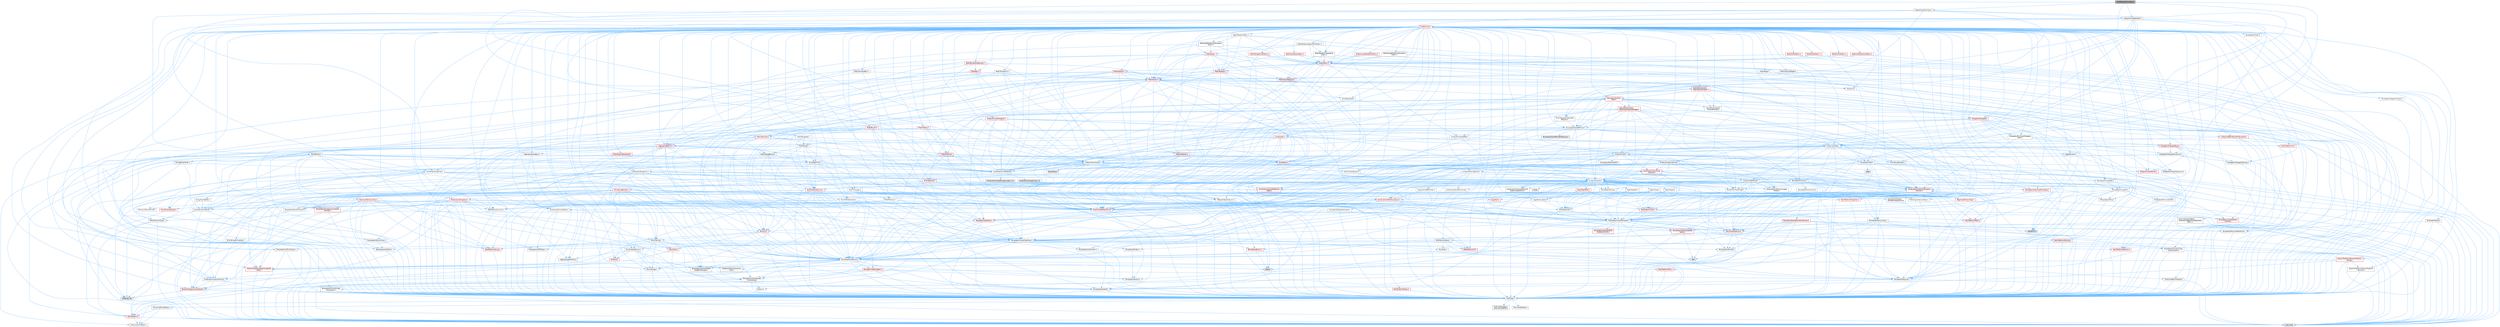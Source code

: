 digraph "CoreRedirectsContext.h"
{
 // INTERACTIVE_SVG=YES
 // LATEX_PDF_SIZE
  bgcolor="transparent";
  edge [fontname=Helvetica,fontsize=10,labelfontname=Helvetica,labelfontsize=10];
  node [fontname=Helvetica,fontsize=10,shape=box,height=0.2,width=0.4];
  Node1 [id="Node000001",label="CoreRedirectsContext.h",height=0.2,width=0.4,color="gray40", fillcolor="grey60", style="filled", fontcolor="black",tooltip=" "];
  Node1 -> Node2 [id="edge1_Node000001_Node000002",color="steelblue1",style="solid",tooltip=" "];
  Node2 [id="Node000002",label="Containers/Map.h",height=0.2,width=0.4,color="grey40", fillcolor="white", style="filled",URL="$df/d79/Map_8h.html",tooltip=" "];
  Node2 -> Node3 [id="edge2_Node000002_Node000003",color="steelblue1",style="solid",tooltip=" "];
  Node3 [id="Node000003",label="CoreTypes.h",height=0.2,width=0.4,color="grey40", fillcolor="white", style="filled",URL="$dc/dec/CoreTypes_8h.html",tooltip=" "];
  Node3 -> Node4 [id="edge3_Node000003_Node000004",color="steelblue1",style="solid",tooltip=" "];
  Node4 [id="Node000004",label="HAL/Platform.h",height=0.2,width=0.4,color="red", fillcolor="#FFF0F0", style="filled",URL="$d9/dd0/Platform_8h.html",tooltip=" "];
  Node4 -> Node7 [id="edge4_Node000004_Node000007",color="steelblue1",style="solid",tooltip=" "];
  Node7 [id="Node000007",label="type_traits",height=0.2,width=0.4,color="grey60", fillcolor="#E0E0E0", style="filled",tooltip=" "];
  Node4 -> Node8 [id="edge5_Node000004_Node000008",color="steelblue1",style="solid",tooltip=" "];
  Node8 [id="Node000008",label="PreprocessorHelpers.h",height=0.2,width=0.4,color="grey40", fillcolor="white", style="filled",URL="$db/ddb/PreprocessorHelpers_8h.html",tooltip=" "];
  Node3 -> Node14 [id="edge6_Node000003_Node000014",color="steelblue1",style="solid",tooltip=" "];
  Node14 [id="Node000014",label="ProfilingDebugging\l/UMemoryDefines.h",height=0.2,width=0.4,color="grey40", fillcolor="white", style="filled",URL="$d2/da2/UMemoryDefines_8h.html",tooltip=" "];
  Node3 -> Node15 [id="edge7_Node000003_Node000015",color="steelblue1",style="solid",tooltip=" "];
  Node15 [id="Node000015",label="Misc/CoreMiscDefines.h",height=0.2,width=0.4,color="grey40", fillcolor="white", style="filled",URL="$da/d38/CoreMiscDefines_8h.html",tooltip=" "];
  Node15 -> Node4 [id="edge8_Node000015_Node000004",color="steelblue1",style="solid",tooltip=" "];
  Node15 -> Node8 [id="edge9_Node000015_Node000008",color="steelblue1",style="solid",tooltip=" "];
  Node3 -> Node16 [id="edge10_Node000003_Node000016",color="steelblue1",style="solid",tooltip=" "];
  Node16 [id="Node000016",label="Misc/CoreDefines.h",height=0.2,width=0.4,color="grey40", fillcolor="white", style="filled",URL="$d3/dd2/CoreDefines_8h.html",tooltip=" "];
  Node2 -> Node17 [id="edge11_Node000002_Node000017",color="steelblue1",style="solid",tooltip=" "];
  Node17 [id="Node000017",label="Algo/Reverse.h",height=0.2,width=0.4,color="grey40", fillcolor="white", style="filled",URL="$d5/d93/Reverse_8h.html",tooltip=" "];
  Node17 -> Node3 [id="edge12_Node000017_Node000003",color="steelblue1",style="solid",tooltip=" "];
  Node17 -> Node18 [id="edge13_Node000017_Node000018",color="steelblue1",style="solid",tooltip=" "];
  Node18 [id="Node000018",label="Templates/UnrealTemplate.h",height=0.2,width=0.4,color="grey40", fillcolor="white", style="filled",URL="$d4/d24/UnrealTemplate_8h.html",tooltip=" "];
  Node18 -> Node3 [id="edge14_Node000018_Node000003",color="steelblue1",style="solid",tooltip=" "];
  Node18 -> Node19 [id="edge15_Node000018_Node000019",color="steelblue1",style="solid",tooltip=" "];
  Node19 [id="Node000019",label="Templates/IsPointer.h",height=0.2,width=0.4,color="grey40", fillcolor="white", style="filled",URL="$d7/d05/IsPointer_8h.html",tooltip=" "];
  Node19 -> Node3 [id="edge16_Node000019_Node000003",color="steelblue1",style="solid",tooltip=" "];
  Node18 -> Node20 [id="edge17_Node000018_Node000020",color="steelblue1",style="solid",tooltip=" "];
  Node20 [id="Node000020",label="HAL/UnrealMemory.h",height=0.2,width=0.4,color="red", fillcolor="#FFF0F0", style="filled",URL="$d9/d96/UnrealMemory_8h.html",tooltip=" "];
  Node20 -> Node3 [id="edge18_Node000020_Node000003",color="steelblue1",style="solid",tooltip=" "];
  Node20 -> Node33 [id="edge19_Node000020_Node000033",color="steelblue1",style="solid",tooltip=" "];
  Node33 [id="Node000033",label="HAL/MemoryBase.h",height=0.2,width=0.4,color="grey40", fillcolor="white", style="filled",URL="$d6/d9f/MemoryBase_8h.html",tooltip=" "];
  Node33 -> Node3 [id="edge20_Node000033_Node000003",color="steelblue1",style="solid",tooltip=" "];
  Node33 -> Node34 [id="edge21_Node000033_Node000034",color="steelblue1",style="solid",tooltip=" "];
  Node34 [id="Node000034",label="HAL/PlatformAtomics.h",height=0.2,width=0.4,color="red", fillcolor="#FFF0F0", style="filled",URL="$d3/d36/PlatformAtomics_8h.html",tooltip=" "];
  Node34 -> Node3 [id="edge22_Node000034_Node000003",color="steelblue1",style="solid",tooltip=" "];
  Node33 -> Node37 [id="edge23_Node000033_Node000037",color="steelblue1",style="solid",tooltip=" "];
  Node37 [id="Node000037",label="HAL/PlatformCrt.h",height=0.2,width=0.4,color="red", fillcolor="#FFF0F0", style="filled",URL="$d8/d75/PlatformCrt_8h.html",tooltip=" "];
  Node37 -> Node38 [id="edge24_Node000037_Node000038",color="steelblue1",style="solid",tooltip=" "];
  Node38 [id="Node000038",label="new",height=0.2,width=0.4,color="grey60", fillcolor="#E0E0E0", style="filled",tooltip=" "];
  Node33 -> Node45 [id="edge25_Node000033_Node000045",color="steelblue1",style="solid",tooltip=" "];
  Node45 [id="Node000045",label="Misc/Exec.h",height=0.2,width=0.4,color="grey40", fillcolor="white", style="filled",URL="$de/ddb/Exec_8h.html",tooltip=" "];
  Node45 -> Node3 [id="edge26_Node000045_Node000003",color="steelblue1",style="solid",tooltip=" "];
  Node45 -> Node46 [id="edge27_Node000045_Node000046",color="steelblue1",style="solid",tooltip=" "];
  Node46 [id="Node000046",label="Misc/AssertionMacros.h",height=0.2,width=0.4,color="grey40", fillcolor="white", style="filled",URL="$d0/dfa/AssertionMacros_8h.html",tooltip=" "];
  Node46 -> Node3 [id="edge28_Node000046_Node000003",color="steelblue1",style="solid",tooltip=" "];
  Node46 -> Node4 [id="edge29_Node000046_Node000004",color="steelblue1",style="solid",tooltip=" "];
  Node46 -> Node47 [id="edge30_Node000046_Node000047",color="steelblue1",style="solid",tooltip=" "];
  Node47 [id="Node000047",label="HAL/PlatformMisc.h",height=0.2,width=0.4,color="red", fillcolor="#FFF0F0", style="filled",URL="$d0/df5/PlatformMisc_8h.html",tooltip=" "];
  Node47 -> Node3 [id="edge31_Node000047_Node000003",color="steelblue1",style="solid",tooltip=" "];
  Node46 -> Node8 [id="edge32_Node000046_Node000008",color="steelblue1",style="solid",tooltip=" "];
  Node46 -> Node63 [id="edge33_Node000046_Node000063",color="steelblue1",style="solid",tooltip=" "];
  Node63 [id="Node000063",label="Templates/EnableIf.h",height=0.2,width=0.4,color="grey40", fillcolor="white", style="filled",URL="$d7/d60/EnableIf_8h.html",tooltip=" "];
  Node63 -> Node3 [id="edge34_Node000063_Node000003",color="steelblue1",style="solid",tooltip=" "];
  Node46 -> Node64 [id="edge35_Node000046_Node000064",color="steelblue1",style="solid",tooltip=" "];
  Node64 [id="Node000064",label="Templates/IsArrayOrRefOf\lTypeByPredicate.h",height=0.2,width=0.4,color="grey40", fillcolor="white", style="filled",URL="$d6/da1/IsArrayOrRefOfTypeByPredicate_8h.html",tooltip=" "];
  Node64 -> Node3 [id="edge36_Node000064_Node000003",color="steelblue1",style="solid",tooltip=" "];
  Node46 -> Node65 [id="edge37_Node000046_Node000065",color="steelblue1",style="solid",tooltip=" "];
  Node65 [id="Node000065",label="Templates/IsValidVariadic\lFunctionArg.h",height=0.2,width=0.4,color="grey40", fillcolor="white", style="filled",URL="$d0/dc8/IsValidVariadicFunctionArg_8h.html",tooltip=" "];
  Node65 -> Node3 [id="edge38_Node000065_Node000003",color="steelblue1",style="solid",tooltip=" "];
  Node65 -> Node66 [id="edge39_Node000065_Node000066",color="steelblue1",style="solid",tooltip=" "];
  Node66 [id="Node000066",label="IsEnum.h",height=0.2,width=0.4,color="grey40", fillcolor="white", style="filled",URL="$d4/de5/IsEnum_8h.html",tooltip=" "];
  Node65 -> Node7 [id="edge40_Node000065_Node000007",color="steelblue1",style="solid",tooltip=" "];
  Node46 -> Node67 [id="edge41_Node000046_Node000067",color="steelblue1",style="solid",tooltip=" "];
  Node67 [id="Node000067",label="Traits/IsCharEncodingCompatible\lWith.h",height=0.2,width=0.4,color="red", fillcolor="#FFF0F0", style="filled",URL="$df/dd1/IsCharEncodingCompatibleWith_8h.html",tooltip=" "];
  Node67 -> Node7 [id="edge42_Node000067_Node000007",color="steelblue1",style="solid",tooltip=" "];
  Node46 -> Node69 [id="edge43_Node000046_Node000069",color="steelblue1",style="solid",tooltip=" "];
  Node69 [id="Node000069",label="Misc/VarArgs.h",height=0.2,width=0.4,color="grey40", fillcolor="white", style="filled",URL="$d5/d6f/VarArgs_8h.html",tooltip=" "];
  Node69 -> Node3 [id="edge44_Node000069_Node000003",color="steelblue1",style="solid",tooltip=" "];
  Node46 -> Node70 [id="edge45_Node000046_Node000070",color="steelblue1",style="solid",tooltip=" "];
  Node70 [id="Node000070",label="String/FormatStringSan.h",height=0.2,width=0.4,color="red", fillcolor="#FFF0F0", style="filled",URL="$d3/d8b/FormatStringSan_8h.html",tooltip=" "];
  Node70 -> Node7 [id="edge46_Node000070_Node000007",color="steelblue1",style="solid",tooltip=" "];
  Node70 -> Node3 [id="edge47_Node000070_Node000003",color="steelblue1",style="solid",tooltip=" "];
  Node70 -> Node71 [id="edge48_Node000070_Node000071",color="steelblue1",style="solid",tooltip=" "];
  Node71 [id="Node000071",label="Templates/Requires.h",height=0.2,width=0.4,color="grey40", fillcolor="white", style="filled",URL="$dc/d96/Requires_8h.html",tooltip=" "];
  Node71 -> Node63 [id="edge49_Node000071_Node000063",color="steelblue1",style="solid",tooltip=" "];
  Node71 -> Node7 [id="edge50_Node000071_Node000007",color="steelblue1",style="solid",tooltip=" "];
  Node70 -> Node72 [id="edge51_Node000070_Node000072",color="steelblue1",style="solid",tooltip=" "];
  Node72 [id="Node000072",label="Templates/Identity.h",height=0.2,width=0.4,color="grey40", fillcolor="white", style="filled",URL="$d0/dd5/Identity_8h.html",tooltip=" "];
  Node70 -> Node65 [id="edge52_Node000070_Node000065",color="steelblue1",style="solid",tooltip=" "];
  Node70 -> Node23 [id="edge53_Node000070_Node000023",color="steelblue1",style="solid",tooltip=" "];
  Node23 [id="Node000023",label="Containers/ContainersFwd.h",height=0.2,width=0.4,color="grey40", fillcolor="white", style="filled",URL="$d4/d0a/ContainersFwd_8h.html",tooltip=" "];
  Node23 -> Node4 [id="edge54_Node000023_Node000004",color="steelblue1",style="solid",tooltip=" "];
  Node23 -> Node3 [id="edge55_Node000023_Node000003",color="steelblue1",style="solid",tooltip=" "];
  Node23 -> Node24 [id="edge56_Node000023_Node000024",color="steelblue1",style="solid",tooltip=" "];
  Node24 [id="Node000024",label="Traits/IsContiguousContainer.h",height=0.2,width=0.4,color="red", fillcolor="#FFF0F0", style="filled",URL="$d5/d3c/IsContiguousContainer_8h.html",tooltip=" "];
  Node24 -> Node3 [id="edge57_Node000024_Node000003",color="steelblue1",style="solid",tooltip=" "];
  Node24 -> Node26 [id="edge58_Node000024_Node000026",color="steelblue1",style="solid",tooltip=" "];
  Node26 [id="Node000026",label="initializer_list",height=0.2,width=0.4,color="grey60", fillcolor="#E0E0E0", style="filled",tooltip=" "];
  Node46 -> Node76 [id="edge59_Node000046_Node000076",color="steelblue1",style="solid",tooltip=" "];
  Node76 [id="Node000076",label="atomic",height=0.2,width=0.4,color="grey60", fillcolor="#E0E0E0", style="filled",tooltip=" "];
  Node33 -> Node77 [id="edge60_Node000033_Node000077",color="steelblue1",style="solid",tooltip=" "];
  Node77 [id="Node000077",label="Misc/OutputDevice.h",height=0.2,width=0.4,color="grey40", fillcolor="white", style="filled",URL="$d7/d32/OutputDevice_8h.html",tooltip=" "];
  Node77 -> Node22 [id="edge61_Node000077_Node000022",color="steelblue1",style="solid",tooltip=" "];
  Node22 [id="Node000022",label="CoreFwd.h",height=0.2,width=0.4,color="red", fillcolor="#FFF0F0", style="filled",URL="$d1/d1e/CoreFwd_8h.html",tooltip=" "];
  Node22 -> Node3 [id="edge62_Node000022_Node000003",color="steelblue1",style="solid",tooltip=" "];
  Node22 -> Node23 [id="edge63_Node000022_Node000023",color="steelblue1",style="solid",tooltip=" "];
  Node22 -> Node28 [id="edge64_Node000022_Node000028",color="steelblue1",style="solid",tooltip=" "];
  Node28 [id="Node000028",label="UObject/UObjectHierarchy\lFwd.h",height=0.2,width=0.4,color="grey40", fillcolor="white", style="filled",URL="$d3/d13/UObjectHierarchyFwd_8h.html",tooltip=" "];
  Node77 -> Node3 [id="edge65_Node000077_Node000003",color="steelblue1",style="solid",tooltip=" "];
  Node77 -> Node78 [id="edge66_Node000077_Node000078",color="steelblue1",style="solid",tooltip=" "];
  Node78 [id="Node000078",label="Logging/LogVerbosity.h",height=0.2,width=0.4,color="grey40", fillcolor="white", style="filled",URL="$d2/d8f/LogVerbosity_8h.html",tooltip=" "];
  Node78 -> Node3 [id="edge67_Node000078_Node000003",color="steelblue1",style="solid",tooltip=" "];
  Node77 -> Node69 [id="edge68_Node000077_Node000069",color="steelblue1",style="solid",tooltip=" "];
  Node77 -> Node64 [id="edge69_Node000077_Node000064",color="steelblue1",style="solid",tooltip=" "];
  Node77 -> Node65 [id="edge70_Node000077_Node000065",color="steelblue1",style="solid",tooltip=" "];
  Node77 -> Node67 [id="edge71_Node000077_Node000067",color="steelblue1",style="solid",tooltip=" "];
  Node33 -> Node79 [id="edge72_Node000033_Node000079",color="steelblue1",style="solid",tooltip=" "];
  Node79 [id="Node000079",label="Templates/Atomic.h",height=0.2,width=0.4,color="red", fillcolor="#FFF0F0", style="filled",URL="$d3/d91/Atomic_8h.html",tooltip=" "];
  Node79 -> Node76 [id="edge73_Node000079_Node000076",color="steelblue1",style="solid",tooltip=" "];
  Node20 -> Node88 [id="edge74_Node000020_Node000088",color="steelblue1",style="solid",tooltip=" "];
  Node88 [id="Node000088",label="HAL/PlatformMemory.h",height=0.2,width=0.4,color="red", fillcolor="#FFF0F0", style="filled",URL="$de/d68/PlatformMemory_8h.html",tooltip=" "];
  Node88 -> Node3 [id="edge75_Node000088_Node000003",color="steelblue1",style="solid",tooltip=" "];
  Node20 -> Node19 [id="edge76_Node000020_Node000019",color="steelblue1",style="solid",tooltip=" "];
  Node18 -> Node91 [id="edge77_Node000018_Node000091",color="steelblue1",style="solid",tooltip=" "];
  Node91 [id="Node000091",label="Templates/CopyQualifiers\lAndRefsFromTo.h",height=0.2,width=0.4,color="red", fillcolor="#FFF0F0", style="filled",URL="$d3/db3/CopyQualifiersAndRefsFromTo_8h.html",tooltip=" "];
  Node18 -> Node93 [id="edge78_Node000018_Node000093",color="steelblue1",style="solid",tooltip=" "];
  Node93 [id="Node000093",label="Templates/UnrealTypeTraits.h",height=0.2,width=0.4,color="grey40", fillcolor="white", style="filled",URL="$d2/d2d/UnrealTypeTraits_8h.html",tooltip=" "];
  Node93 -> Node3 [id="edge79_Node000093_Node000003",color="steelblue1",style="solid",tooltip=" "];
  Node93 -> Node19 [id="edge80_Node000093_Node000019",color="steelblue1",style="solid",tooltip=" "];
  Node93 -> Node46 [id="edge81_Node000093_Node000046",color="steelblue1",style="solid",tooltip=" "];
  Node93 -> Node84 [id="edge82_Node000093_Node000084",color="steelblue1",style="solid",tooltip=" "];
  Node84 [id="Node000084",label="Templates/AndOrNot.h",height=0.2,width=0.4,color="grey40", fillcolor="white", style="filled",URL="$db/d0a/AndOrNot_8h.html",tooltip=" "];
  Node84 -> Node3 [id="edge83_Node000084_Node000003",color="steelblue1",style="solid",tooltip=" "];
  Node93 -> Node63 [id="edge84_Node000093_Node000063",color="steelblue1",style="solid",tooltip=" "];
  Node93 -> Node94 [id="edge85_Node000093_Node000094",color="steelblue1",style="solid",tooltip=" "];
  Node94 [id="Node000094",label="Templates/IsArithmetic.h",height=0.2,width=0.4,color="grey40", fillcolor="white", style="filled",URL="$d2/d5d/IsArithmetic_8h.html",tooltip=" "];
  Node94 -> Node3 [id="edge86_Node000094_Node000003",color="steelblue1",style="solid",tooltip=" "];
  Node93 -> Node66 [id="edge87_Node000093_Node000066",color="steelblue1",style="solid",tooltip=" "];
  Node93 -> Node95 [id="edge88_Node000093_Node000095",color="steelblue1",style="solid",tooltip=" "];
  Node95 [id="Node000095",label="Templates/Models.h",height=0.2,width=0.4,color="grey40", fillcolor="white", style="filled",URL="$d3/d0c/Models_8h.html",tooltip=" "];
  Node95 -> Node72 [id="edge89_Node000095_Node000072",color="steelblue1",style="solid",tooltip=" "];
  Node93 -> Node96 [id="edge90_Node000093_Node000096",color="steelblue1",style="solid",tooltip=" "];
  Node96 [id="Node000096",label="Templates/IsPODType.h",height=0.2,width=0.4,color="grey40", fillcolor="white", style="filled",URL="$d7/db1/IsPODType_8h.html",tooltip=" "];
  Node96 -> Node3 [id="edge91_Node000096_Node000003",color="steelblue1",style="solid",tooltip=" "];
  Node93 -> Node97 [id="edge92_Node000093_Node000097",color="steelblue1",style="solid",tooltip=" "];
  Node97 [id="Node000097",label="Templates/IsUECoreType.h",height=0.2,width=0.4,color="grey40", fillcolor="white", style="filled",URL="$d1/db8/IsUECoreType_8h.html",tooltip=" "];
  Node97 -> Node3 [id="edge93_Node000097_Node000003",color="steelblue1",style="solid",tooltip=" "];
  Node97 -> Node7 [id="edge94_Node000097_Node000007",color="steelblue1",style="solid",tooltip=" "];
  Node93 -> Node85 [id="edge95_Node000093_Node000085",color="steelblue1",style="solid",tooltip=" "];
  Node85 [id="Node000085",label="Templates/IsTriviallyCopy\lConstructible.h",height=0.2,width=0.4,color="grey40", fillcolor="white", style="filled",URL="$d3/d78/IsTriviallyCopyConstructible_8h.html",tooltip=" "];
  Node85 -> Node3 [id="edge96_Node000085_Node000003",color="steelblue1",style="solid",tooltip=" "];
  Node85 -> Node7 [id="edge97_Node000085_Node000007",color="steelblue1",style="solid",tooltip=" "];
  Node18 -> Node98 [id="edge98_Node000018_Node000098",color="steelblue1",style="solid",tooltip=" "];
  Node98 [id="Node000098",label="Templates/RemoveReference.h",height=0.2,width=0.4,color="grey40", fillcolor="white", style="filled",URL="$da/dbe/RemoveReference_8h.html",tooltip=" "];
  Node98 -> Node3 [id="edge99_Node000098_Node000003",color="steelblue1",style="solid",tooltip=" "];
  Node18 -> Node71 [id="edge100_Node000018_Node000071",color="steelblue1",style="solid",tooltip=" "];
  Node18 -> Node99 [id="edge101_Node000018_Node000099",color="steelblue1",style="solid",tooltip=" "];
  Node99 [id="Node000099",label="Templates/TypeCompatible\lBytes.h",height=0.2,width=0.4,color="red", fillcolor="#FFF0F0", style="filled",URL="$df/d0a/TypeCompatibleBytes_8h.html",tooltip=" "];
  Node99 -> Node3 [id="edge102_Node000099_Node000003",color="steelblue1",style="solid",tooltip=" "];
  Node99 -> Node38 [id="edge103_Node000099_Node000038",color="steelblue1",style="solid",tooltip=" "];
  Node99 -> Node7 [id="edge104_Node000099_Node000007",color="steelblue1",style="solid",tooltip=" "];
  Node18 -> Node72 [id="edge105_Node000018_Node000072",color="steelblue1",style="solid",tooltip=" "];
  Node18 -> Node24 [id="edge106_Node000018_Node000024",color="steelblue1",style="solid",tooltip=" "];
  Node18 -> Node100 [id="edge107_Node000018_Node000100",color="steelblue1",style="solid",tooltip=" "];
  Node100 [id="Node000100",label="Traits/UseBitwiseSwap.h",height=0.2,width=0.4,color="grey40", fillcolor="white", style="filled",URL="$db/df3/UseBitwiseSwap_8h.html",tooltip=" "];
  Node100 -> Node3 [id="edge108_Node000100_Node000003",color="steelblue1",style="solid",tooltip=" "];
  Node100 -> Node7 [id="edge109_Node000100_Node000007",color="steelblue1",style="solid",tooltip=" "];
  Node18 -> Node7 [id="edge110_Node000018_Node000007",color="steelblue1",style="solid",tooltip=" "];
  Node2 -> Node101 [id="edge111_Node000002_Node000101",color="steelblue1",style="solid",tooltip=" "];
  Node101 [id="Node000101",label="Containers/ContainerElement\lTypeCompatibility.h",height=0.2,width=0.4,color="grey40", fillcolor="white", style="filled",URL="$df/ddf/ContainerElementTypeCompatibility_8h.html",tooltip=" "];
  Node101 -> Node3 [id="edge112_Node000101_Node000003",color="steelblue1",style="solid",tooltip=" "];
  Node101 -> Node93 [id="edge113_Node000101_Node000093",color="steelblue1",style="solid",tooltip=" "];
  Node2 -> Node102 [id="edge114_Node000002_Node000102",color="steelblue1",style="solid",tooltip=" "];
  Node102 [id="Node000102",label="Containers/Set.h",height=0.2,width=0.4,color="grey40", fillcolor="white", style="filled",URL="$d4/d45/Set_8h.html",tooltip=" "];
  Node102 -> Node103 [id="edge115_Node000102_Node000103",color="steelblue1",style="solid",tooltip=" "];
  Node103 [id="Node000103",label="Containers/ContainerAllocation\lPolicies.h",height=0.2,width=0.4,color="red", fillcolor="#FFF0F0", style="filled",URL="$d7/dff/ContainerAllocationPolicies_8h.html",tooltip=" "];
  Node103 -> Node3 [id="edge116_Node000103_Node000003",color="steelblue1",style="solid",tooltip=" "];
  Node103 -> Node103 [id="edge117_Node000103_Node000103",color="steelblue1",style="solid",tooltip=" "];
  Node103 -> Node105 [id="edge118_Node000103_Node000105",color="steelblue1",style="solid",tooltip=" "];
  Node105 [id="Node000105",label="HAL/PlatformMath.h",height=0.2,width=0.4,color="red", fillcolor="#FFF0F0", style="filled",URL="$dc/d53/PlatformMath_8h.html",tooltip=" "];
  Node105 -> Node3 [id="edge119_Node000105_Node000003",color="steelblue1",style="solid",tooltip=" "];
  Node103 -> Node20 [id="edge120_Node000103_Node000020",color="steelblue1",style="solid",tooltip=" "];
  Node103 -> Node52 [id="edge121_Node000103_Node000052",color="steelblue1",style="solid",tooltip=" "];
  Node52 [id="Node000052",label="Math/NumericLimits.h",height=0.2,width=0.4,color="grey40", fillcolor="white", style="filled",URL="$df/d1b/NumericLimits_8h.html",tooltip=" "];
  Node52 -> Node3 [id="edge122_Node000052_Node000003",color="steelblue1",style="solid",tooltip=" "];
  Node103 -> Node46 [id="edge123_Node000103_Node000046",color="steelblue1",style="solid",tooltip=" "];
  Node103 -> Node114 [id="edge124_Node000103_Node000114",color="steelblue1",style="solid",tooltip=" "];
  Node114 [id="Node000114",label="Templates/MemoryOps.h",height=0.2,width=0.4,color="grey40", fillcolor="white", style="filled",URL="$db/dea/MemoryOps_8h.html",tooltip=" "];
  Node114 -> Node3 [id="edge125_Node000114_Node000003",color="steelblue1",style="solid",tooltip=" "];
  Node114 -> Node20 [id="edge126_Node000114_Node000020",color="steelblue1",style="solid",tooltip=" "];
  Node114 -> Node86 [id="edge127_Node000114_Node000086",color="steelblue1",style="solid",tooltip=" "];
  Node86 [id="Node000086",label="Templates/IsTriviallyCopy\lAssignable.h",height=0.2,width=0.4,color="grey40", fillcolor="white", style="filled",URL="$d2/df2/IsTriviallyCopyAssignable_8h.html",tooltip=" "];
  Node86 -> Node3 [id="edge128_Node000086_Node000003",color="steelblue1",style="solid",tooltip=" "];
  Node86 -> Node7 [id="edge129_Node000086_Node000007",color="steelblue1",style="solid",tooltip=" "];
  Node114 -> Node85 [id="edge130_Node000114_Node000085",color="steelblue1",style="solid",tooltip=" "];
  Node114 -> Node71 [id="edge131_Node000114_Node000071",color="steelblue1",style="solid",tooltip=" "];
  Node114 -> Node93 [id="edge132_Node000114_Node000093",color="steelblue1",style="solid",tooltip=" "];
  Node114 -> Node100 [id="edge133_Node000114_Node000100",color="steelblue1",style="solid",tooltip=" "];
  Node114 -> Node38 [id="edge134_Node000114_Node000038",color="steelblue1",style="solid",tooltip=" "];
  Node114 -> Node7 [id="edge135_Node000114_Node000007",color="steelblue1",style="solid",tooltip=" "];
  Node103 -> Node99 [id="edge136_Node000103_Node000099",color="steelblue1",style="solid",tooltip=" "];
  Node103 -> Node7 [id="edge137_Node000103_Node000007",color="steelblue1",style="solid",tooltip=" "];
  Node102 -> Node101 [id="edge138_Node000102_Node000101",color="steelblue1",style="solid",tooltip=" "];
  Node102 -> Node115 [id="edge139_Node000102_Node000115",color="steelblue1",style="solid",tooltip=" "];
  Node115 [id="Node000115",label="Containers/SetUtilities.h",height=0.2,width=0.4,color="grey40", fillcolor="white", style="filled",URL="$dc/de5/SetUtilities_8h.html",tooltip=" "];
  Node115 -> Node3 [id="edge140_Node000115_Node000003",color="steelblue1",style="solid",tooltip=" "];
  Node115 -> Node116 [id="edge141_Node000115_Node000116",color="steelblue1",style="solid",tooltip=" "];
  Node116 [id="Node000116",label="Serialization/MemoryLayout.h",height=0.2,width=0.4,color="red", fillcolor="#FFF0F0", style="filled",URL="$d7/d66/MemoryLayout_8h.html",tooltip=" "];
  Node116 -> Node119 [id="edge142_Node000116_Node000119",color="steelblue1",style="solid",tooltip=" "];
  Node119 [id="Node000119",label="Containers/EnumAsByte.h",height=0.2,width=0.4,color="grey40", fillcolor="white", style="filled",URL="$d6/d9a/EnumAsByte_8h.html",tooltip=" "];
  Node119 -> Node3 [id="edge143_Node000119_Node000003",color="steelblue1",style="solid",tooltip=" "];
  Node119 -> Node96 [id="edge144_Node000119_Node000096",color="steelblue1",style="solid",tooltip=" "];
  Node119 -> Node120 [id="edge145_Node000119_Node000120",color="steelblue1",style="solid",tooltip=" "];
  Node120 [id="Node000120",label="Templates/TypeHash.h",height=0.2,width=0.4,color="red", fillcolor="#FFF0F0", style="filled",URL="$d1/d62/TypeHash_8h.html",tooltip=" "];
  Node120 -> Node3 [id="edge146_Node000120_Node000003",color="steelblue1",style="solid",tooltip=" "];
  Node120 -> Node71 [id="edge147_Node000120_Node000071",color="steelblue1",style="solid",tooltip=" "];
  Node120 -> Node121 [id="edge148_Node000120_Node000121",color="steelblue1",style="solid",tooltip=" "];
  Node121 [id="Node000121",label="Misc/Crc.h",height=0.2,width=0.4,color="red", fillcolor="#FFF0F0", style="filled",URL="$d4/dd2/Crc_8h.html",tooltip=" "];
  Node121 -> Node3 [id="edge149_Node000121_Node000003",color="steelblue1",style="solid",tooltip=" "];
  Node121 -> Node29 [id="edge150_Node000121_Node000029",color="steelblue1",style="solid",tooltip=" "];
  Node29 [id="Node000029",label="HAL/PlatformString.h",height=0.2,width=0.4,color="red", fillcolor="#FFF0F0", style="filled",URL="$db/db5/PlatformString_8h.html",tooltip=" "];
  Node29 -> Node3 [id="edge151_Node000029_Node000003",color="steelblue1",style="solid",tooltip=" "];
  Node121 -> Node46 [id="edge152_Node000121_Node000046",color="steelblue1",style="solid",tooltip=" "];
  Node121 -> Node122 [id="edge153_Node000121_Node000122",color="steelblue1",style="solid",tooltip=" "];
  Node122 [id="Node000122",label="Misc/CString.h",height=0.2,width=0.4,color="grey40", fillcolor="white", style="filled",URL="$d2/d49/CString_8h.html",tooltip=" "];
  Node122 -> Node3 [id="edge154_Node000122_Node000003",color="steelblue1",style="solid",tooltip=" "];
  Node122 -> Node37 [id="edge155_Node000122_Node000037",color="steelblue1",style="solid",tooltip=" "];
  Node122 -> Node29 [id="edge156_Node000122_Node000029",color="steelblue1",style="solid",tooltip=" "];
  Node122 -> Node46 [id="edge157_Node000122_Node000046",color="steelblue1",style="solid",tooltip=" "];
  Node122 -> Node123 [id="edge158_Node000122_Node000123",color="steelblue1",style="solid",tooltip=" "];
  Node123 [id="Node000123",label="Misc/Char.h",height=0.2,width=0.4,color="red", fillcolor="#FFF0F0", style="filled",URL="$d0/d58/Char_8h.html",tooltip=" "];
  Node123 -> Node3 [id="edge159_Node000123_Node000003",color="steelblue1",style="solid",tooltip=" "];
  Node123 -> Node7 [id="edge160_Node000123_Node000007",color="steelblue1",style="solid",tooltip=" "];
  Node122 -> Node69 [id="edge161_Node000122_Node000069",color="steelblue1",style="solid",tooltip=" "];
  Node122 -> Node64 [id="edge162_Node000122_Node000064",color="steelblue1",style="solid",tooltip=" "];
  Node122 -> Node65 [id="edge163_Node000122_Node000065",color="steelblue1",style="solid",tooltip=" "];
  Node122 -> Node67 [id="edge164_Node000122_Node000067",color="steelblue1",style="solid",tooltip=" "];
  Node121 -> Node123 [id="edge165_Node000121_Node000123",color="steelblue1",style="solid",tooltip=" "];
  Node121 -> Node93 [id="edge166_Node000121_Node000093",color="steelblue1",style="solid",tooltip=" "];
  Node120 -> Node7 [id="edge167_Node000120_Node000007",color="steelblue1",style="solid",tooltip=" "];
  Node116 -> Node49 [id="edge168_Node000116_Node000049",color="steelblue1",style="solid",tooltip=" "];
  Node49 [id="Node000049",label="Containers/StringFwd.h",height=0.2,width=0.4,color="grey40", fillcolor="white", style="filled",URL="$df/d37/StringFwd_8h.html",tooltip=" "];
  Node49 -> Node3 [id="edge169_Node000049_Node000003",color="steelblue1",style="solid",tooltip=" "];
  Node49 -> Node50 [id="edge170_Node000049_Node000050",color="steelblue1",style="solid",tooltip=" "];
  Node50 [id="Node000050",label="Traits/ElementType.h",height=0.2,width=0.4,color="grey40", fillcolor="white", style="filled",URL="$d5/d4f/ElementType_8h.html",tooltip=" "];
  Node50 -> Node4 [id="edge171_Node000050_Node000004",color="steelblue1",style="solid",tooltip=" "];
  Node50 -> Node26 [id="edge172_Node000050_Node000026",color="steelblue1",style="solid",tooltip=" "];
  Node50 -> Node7 [id="edge173_Node000050_Node000007",color="steelblue1",style="solid",tooltip=" "];
  Node49 -> Node24 [id="edge174_Node000049_Node000024",color="steelblue1",style="solid",tooltip=" "];
  Node116 -> Node20 [id="edge175_Node000116_Node000020",color="steelblue1",style="solid",tooltip=" "];
  Node116 -> Node63 [id="edge176_Node000116_Node000063",color="steelblue1",style="solid",tooltip=" "];
  Node116 -> Node95 [id="edge177_Node000116_Node000095",color="steelblue1",style="solid",tooltip=" "];
  Node116 -> Node18 [id="edge178_Node000116_Node000018",color="steelblue1",style="solid",tooltip=" "];
  Node115 -> Node114 [id="edge179_Node000115_Node000114",color="steelblue1",style="solid",tooltip=" "];
  Node115 -> Node93 [id="edge180_Node000115_Node000093",color="steelblue1",style="solid",tooltip=" "];
  Node102 -> Node129 [id="edge181_Node000102_Node000129",color="steelblue1",style="solid",tooltip=" "];
  Node129 [id="Node000129",label="Containers/SparseArray.h",height=0.2,width=0.4,color="grey40", fillcolor="white", style="filled",URL="$d5/dbf/SparseArray_8h.html",tooltip=" "];
  Node129 -> Node3 [id="edge182_Node000129_Node000003",color="steelblue1",style="solid",tooltip=" "];
  Node129 -> Node46 [id="edge183_Node000129_Node000046",color="steelblue1",style="solid",tooltip=" "];
  Node129 -> Node20 [id="edge184_Node000129_Node000020",color="steelblue1",style="solid",tooltip=" "];
  Node129 -> Node93 [id="edge185_Node000129_Node000093",color="steelblue1",style="solid",tooltip=" "];
  Node129 -> Node18 [id="edge186_Node000129_Node000018",color="steelblue1",style="solid",tooltip=" "];
  Node129 -> Node103 [id="edge187_Node000129_Node000103",color="steelblue1",style="solid",tooltip=" "];
  Node129 -> Node130 [id="edge188_Node000129_Node000130",color="steelblue1",style="solid",tooltip=" "];
  Node130 [id="Node000130",label="Templates/Less.h",height=0.2,width=0.4,color="grey40", fillcolor="white", style="filled",URL="$de/dc8/Less_8h.html",tooltip=" "];
  Node130 -> Node3 [id="edge189_Node000130_Node000003",color="steelblue1",style="solid",tooltip=" "];
  Node130 -> Node18 [id="edge190_Node000130_Node000018",color="steelblue1",style="solid",tooltip=" "];
  Node129 -> Node131 [id="edge191_Node000129_Node000131",color="steelblue1",style="solid",tooltip=" "];
  Node131 [id="Node000131",label="Containers/Array.h",height=0.2,width=0.4,color="grey40", fillcolor="white", style="filled",URL="$df/dd0/Array_8h.html",tooltip=" "];
  Node131 -> Node3 [id="edge192_Node000131_Node000003",color="steelblue1",style="solid",tooltip=" "];
  Node131 -> Node46 [id="edge193_Node000131_Node000046",color="steelblue1",style="solid",tooltip=" "];
  Node131 -> Node132 [id="edge194_Node000131_Node000132",color="steelblue1",style="solid",tooltip=" "];
  Node132 [id="Node000132",label="Misc/IntrusiveUnsetOptional\lState.h",height=0.2,width=0.4,color="red", fillcolor="#FFF0F0", style="filled",URL="$d2/d0a/IntrusiveUnsetOptionalState_8h.html",tooltip=" "];
  Node131 -> Node134 [id="edge195_Node000131_Node000134",color="steelblue1",style="solid",tooltip=" "];
  Node134 [id="Node000134",label="Misc/ReverseIterate.h",height=0.2,width=0.4,color="red", fillcolor="#FFF0F0", style="filled",URL="$db/de3/ReverseIterate_8h.html",tooltip=" "];
  Node134 -> Node4 [id="edge196_Node000134_Node000004",color="steelblue1",style="solid",tooltip=" "];
  Node131 -> Node20 [id="edge197_Node000131_Node000020",color="steelblue1",style="solid",tooltip=" "];
  Node131 -> Node93 [id="edge198_Node000131_Node000093",color="steelblue1",style="solid",tooltip=" "];
  Node131 -> Node18 [id="edge199_Node000131_Node000018",color="steelblue1",style="solid",tooltip=" "];
  Node131 -> Node136 [id="edge200_Node000131_Node000136",color="steelblue1",style="solid",tooltip=" "];
  Node136 [id="Node000136",label="Containers/AllowShrinking.h",height=0.2,width=0.4,color="grey40", fillcolor="white", style="filled",URL="$d7/d1a/AllowShrinking_8h.html",tooltip=" "];
  Node136 -> Node3 [id="edge201_Node000136_Node000003",color="steelblue1",style="solid",tooltip=" "];
  Node131 -> Node103 [id="edge202_Node000131_Node000103",color="steelblue1",style="solid",tooltip=" "];
  Node131 -> Node101 [id="edge203_Node000131_Node000101",color="steelblue1",style="solid",tooltip=" "];
  Node131 -> Node137 [id="edge204_Node000131_Node000137",color="steelblue1",style="solid",tooltip=" "];
  Node137 [id="Node000137",label="Serialization/Archive.h",height=0.2,width=0.4,color="red", fillcolor="#FFF0F0", style="filled",URL="$d7/d3b/Archive_8h.html",tooltip=" "];
  Node137 -> Node22 [id="edge205_Node000137_Node000022",color="steelblue1",style="solid",tooltip=" "];
  Node137 -> Node3 [id="edge206_Node000137_Node000003",color="steelblue1",style="solid",tooltip=" "];
  Node137 -> Node138 [id="edge207_Node000137_Node000138",color="steelblue1",style="solid",tooltip=" "];
  Node138 [id="Node000138",label="HAL/PlatformProperties.h",height=0.2,width=0.4,color="red", fillcolor="#FFF0F0", style="filled",URL="$d9/db0/PlatformProperties_8h.html",tooltip=" "];
  Node138 -> Node3 [id="edge208_Node000138_Node000003",color="steelblue1",style="solid",tooltip=" "];
  Node137 -> Node141 [id="edge209_Node000137_Node000141",color="steelblue1",style="solid",tooltip=" "];
  Node141 [id="Node000141",label="Internationalization\l/TextNamespaceFwd.h",height=0.2,width=0.4,color="grey40", fillcolor="white", style="filled",URL="$d8/d97/TextNamespaceFwd_8h.html",tooltip=" "];
  Node141 -> Node3 [id="edge210_Node000141_Node000003",color="steelblue1",style="solid",tooltip=" "];
  Node137 -> Node46 [id="edge211_Node000137_Node000046",color="steelblue1",style="solid",tooltip=" "];
  Node137 -> Node142 [id="edge212_Node000137_Node000142",color="steelblue1",style="solid",tooltip=" "];
  Node142 [id="Node000142",label="Misc/EngineVersionBase.h",height=0.2,width=0.4,color="grey40", fillcolor="white", style="filled",URL="$d5/d2b/EngineVersionBase_8h.html",tooltip=" "];
  Node142 -> Node3 [id="edge213_Node000142_Node000003",color="steelblue1",style="solid",tooltip=" "];
  Node137 -> Node69 [id="edge214_Node000137_Node000069",color="steelblue1",style="solid",tooltip=" "];
  Node137 -> Node63 [id="edge215_Node000137_Node000063",color="steelblue1",style="solid",tooltip=" "];
  Node137 -> Node64 [id="edge216_Node000137_Node000064",color="steelblue1",style="solid",tooltip=" "];
  Node137 -> Node145 [id="edge217_Node000137_Node000145",color="steelblue1",style="solid",tooltip=" "];
  Node145 [id="Node000145",label="Templates/IsEnumClass.h",height=0.2,width=0.4,color="grey40", fillcolor="white", style="filled",URL="$d7/d15/IsEnumClass_8h.html",tooltip=" "];
  Node145 -> Node3 [id="edge218_Node000145_Node000003",color="steelblue1",style="solid",tooltip=" "];
  Node145 -> Node84 [id="edge219_Node000145_Node000084",color="steelblue1",style="solid",tooltip=" "];
  Node137 -> Node65 [id="edge220_Node000137_Node000065",color="steelblue1",style="solid",tooltip=" "];
  Node137 -> Node18 [id="edge221_Node000137_Node000018",color="steelblue1",style="solid",tooltip=" "];
  Node137 -> Node67 [id="edge222_Node000137_Node000067",color="steelblue1",style="solid",tooltip=" "];
  Node137 -> Node146 [id="edge223_Node000137_Node000146",color="steelblue1",style="solid",tooltip=" "];
  Node146 [id="Node000146",label="UObject/ObjectVersion.h",height=0.2,width=0.4,color="grey40", fillcolor="white", style="filled",URL="$da/d63/ObjectVersion_8h.html",tooltip=" "];
  Node146 -> Node3 [id="edge224_Node000146_Node000003",color="steelblue1",style="solid",tooltip=" "];
  Node131 -> Node147 [id="edge225_Node000131_Node000147",color="steelblue1",style="solid",tooltip=" "];
  Node147 [id="Node000147",label="Serialization/MemoryImage\lWriter.h",height=0.2,width=0.4,color="grey40", fillcolor="white", style="filled",URL="$d0/d08/MemoryImageWriter_8h.html",tooltip=" "];
  Node147 -> Node3 [id="edge226_Node000147_Node000003",color="steelblue1",style="solid",tooltip=" "];
  Node147 -> Node116 [id="edge227_Node000147_Node000116",color="steelblue1",style="solid",tooltip=" "];
  Node131 -> Node148 [id="edge228_Node000131_Node000148",color="steelblue1",style="solid",tooltip=" "];
  Node148 [id="Node000148",label="Algo/Heapify.h",height=0.2,width=0.4,color="grey40", fillcolor="white", style="filled",URL="$d0/d2a/Heapify_8h.html",tooltip=" "];
  Node148 -> Node149 [id="edge229_Node000148_Node000149",color="steelblue1",style="solid",tooltip=" "];
  Node149 [id="Node000149",label="Algo/Impl/BinaryHeap.h",height=0.2,width=0.4,color="red", fillcolor="#FFF0F0", style="filled",URL="$d7/da3/Algo_2Impl_2BinaryHeap_8h.html",tooltip=" "];
  Node149 -> Node150 [id="edge230_Node000149_Node000150",color="steelblue1",style="solid",tooltip=" "];
  Node150 [id="Node000150",label="Templates/Invoke.h",height=0.2,width=0.4,color="red", fillcolor="#FFF0F0", style="filled",URL="$d7/deb/Invoke_8h.html",tooltip=" "];
  Node150 -> Node3 [id="edge231_Node000150_Node000003",color="steelblue1",style="solid",tooltip=" "];
  Node150 -> Node18 [id="edge232_Node000150_Node000018",color="steelblue1",style="solid",tooltip=" "];
  Node150 -> Node7 [id="edge233_Node000150_Node000007",color="steelblue1",style="solid",tooltip=" "];
  Node149 -> Node7 [id="edge234_Node000149_Node000007",color="steelblue1",style="solid",tooltip=" "];
  Node148 -> Node154 [id="edge235_Node000148_Node000154",color="steelblue1",style="solid",tooltip=" "];
  Node154 [id="Node000154",label="Templates/IdentityFunctor.h",height=0.2,width=0.4,color="grey40", fillcolor="white", style="filled",URL="$d7/d2e/IdentityFunctor_8h.html",tooltip=" "];
  Node154 -> Node4 [id="edge236_Node000154_Node000004",color="steelblue1",style="solid",tooltip=" "];
  Node148 -> Node150 [id="edge237_Node000148_Node000150",color="steelblue1",style="solid",tooltip=" "];
  Node148 -> Node130 [id="edge238_Node000148_Node000130",color="steelblue1",style="solid",tooltip=" "];
  Node148 -> Node18 [id="edge239_Node000148_Node000018",color="steelblue1",style="solid",tooltip=" "];
  Node131 -> Node155 [id="edge240_Node000131_Node000155",color="steelblue1",style="solid",tooltip=" "];
  Node155 [id="Node000155",label="Algo/HeapSort.h",height=0.2,width=0.4,color="grey40", fillcolor="white", style="filled",URL="$d3/d92/HeapSort_8h.html",tooltip=" "];
  Node155 -> Node149 [id="edge241_Node000155_Node000149",color="steelblue1",style="solid",tooltip=" "];
  Node155 -> Node154 [id="edge242_Node000155_Node000154",color="steelblue1",style="solid",tooltip=" "];
  Node155 -> Node130 [id="edge243_Node000155_Node000130",color="steelblue1",style="solid",tooltip=" "];
  Node155 -> Node18 [id="edge244_Node000155_Node000018",color="steelblue1",style="solid",tooltip=" "];
  Node131 -> Node156 [id="edge245_Node000131_Node000156",color="steelblue1",style="solid",tooltip=" "];
  Node156 [id="Node000156",label="Algo/IsHeap.h",height=0.2,width=0.4,color="grey40", fillcolor="white", style="filled",URL="$de/d32/IsHeap_8h.html",tooltip=" "];
  Node156 -> Node149 [id="edge246_Node000156_Node000149",color="steelblue1",style="solid",tooltip=" "];
  Node156 -> Node154 [id="edge247_Node000156_Node000154",color="steelblue1",style="solid",tooltip=" "];
  Node156 -> Node150 [id="edge248_Node000156_Node000150",color="steelblue1",style="solid",tooltip=" "];
  Node156 -> Node130 [id="edge249_Node000156_Node000130",color="steelblue1",style="solid",tooltip=" "];
  Node156 -> Node18 [id="edge250_Node000156_Node000018",color="steelblue1",style="solid",tooltip=" "];
  Node131 -> Node149 [id="edge251_Node000131_Node000149",color="steelblue1",style="solid",tooltip=" "];
  Node131 -> Node157 [id="edge252_Node000131_Node000157",color="steelblue1",style="solid",tooltip=" "];
  Node157 [id="Node000157",label="Algo/StableSort.h",height=0.2,width=0.4,color="red", fillcolor="#FFF0F0", style="filled",URL="$d7/d3c/StableSort_8h.html",tooltip=" "];
  Node157 -> Node158 [id="edge253_Node000157_Node000158",color="steelblue1",style="solid",tooltip=" "];
  Node158 [id="Node000158",label="Algo/BinarySearch.h",height=0.2,width=0.4,color="grey40", fillcolor="white", style="filled",URL="$db/db4/BinarySearch_8h.html",tooltip=" "];
  Node158 -> Node154 [id="edge254_Node000158_Node000154",color="steelblue1",style="solid",tooltip=" "];
  Node158 -> Node150 [id="edge255_Node000158_Node000150",color="steelblue1",style="solid",tooltip=" "];
  Node158 -> Node130 [id="edge256_Node000158_Node000130",color="steelblue1",style="solid",tooltip=" "];
  Node157 -> Node154 [id="edge257_Node000157_Node000154",color="steelblue1",style="solid",tooltip=" "];
  Node157 -> Node150 [id="edge258_Node000157_Node000150",color="steelblue1",style="solid",tooltip=" "];
  Node157 -> Node130 [id="edge259_Node000157_Node000130",color="steelblue1",style="solid",tooltip=" "];
  Node157 -> Node18 [id="edge260_Node000157_Node000018",color="steelblue1",style="solid",tooltip=" "];
  Node131 -> Node160 [id="edge261_Node000131_Node000160",color="steelblue1",style="solid",tooltip=" "];
  Node160 [id="Node000160",label="Concepts/GetTypeHashable.h",height=0.2,width=0.4,color="grey40", fillcolor="white", style="filled",URL="$d3/da2/GetTypeHashable_8h.html",tooltip=" "];
  Node160 -> Node3 [id="edge262_Node000160_Node000003",color="steelblue1",style="solid",tooltip=" "];
  Node160 -> Node120 [id="edge263_Node000160_Node000120",color="steelblue1",style="solid",tooltip=" "];
  Node131 -> Node154 [id="edge264_Node000131_Node000154",color="steelblue1",style="solid",tooltip=" "];
  Node131 -> Node150 [id="edge265_Node000131_Node000150",color="steelblue1",style="solid",tooltip=" "];
  Node131 -> Node130 [id="edge266_Node000131_Node000130",color="steelblue1",style="solid",tooltip=" "];
  Node131 -> Node161 [id="edge267_Node000131_Node000161",color="steelblue1",style="solid",tooltip=" "];
  Node161 [id="Node000161",label="Templates/LosesQualifiers\lFromTo.h",height=0.2,width=0.4,color="red", fillcolor="#FFF0F0", style="filled",URL="$d2/db3/LosesQualifiersFromTo_8h.html",tooltip=" "];
  Node161 -> Node7 [id="edge268_Node000161_Node000007",color="steelblue1",style="solid",tooltip=" "];
  Node131 -> Node71 [id="edge269_Node000131_Node000071",color="steelblue1",style="solid",tooltip=" "];
  Node131 -> Node162 [id="edge270_Node000131_Node000162",color="steelblue1",style="solid",tooltip=" "];
  Node162 [id="Node000162",label="Templates/Sorting.h",height=0.2,width=0.4,color="grey40", fillcolor="white", style="filled",URL="$d3/d9e/Sorting_8h.html",tooltip=" "];
  Node162 -> Node3 [id="edge271_Node000162_Node000003",color="steelblue1",style="solid",tooltip=" "];
  Node162 -> Node158 [id="edge272_Node000162_Node000158",color="steelblue1",style="solid",tooltip=" "];
  Node162 -> Node163 [id="edge273_Node000162_Node000163",color="steelblue1",style="solid",tooltip=" "];
  Node163 [id="Node000163",label="Algo/Sort.h",height=0.2,width=0.4,color="red", fillcolor="#FFF0F0", style="filled",URL="$d1/d87/Sort_8h.html",tooltip=" "];
  Node162 -> Node105 [id="edge274_Node000162_Node000105",color="steelblue1",style="solid",tooltip=" "];
  Node162 -> Node130 [id="edge275_Node000162_Node000130",color="steelblue1",style="solid",tooltip=" "];
  Node131 -> Node166 [id="edge276_Node000131_Node000166",color="steelblue1",style="solid",tooltip=" "];
  Node166 [id="Node000166",label="Templates/AlignmentTemplates.h",height=0.2,width=0.4,color="red", fillcolor="#FFF0F0", style="filled",URL="$dd/d32/AlignmentTemplates_8h.html",tooltip=" "];
  Node166 -> Node3 [id="edge277_Node000166_Node000003",color="steelblue1",style="solid",tooltip=" "];
  Node166 -> Node19 [id="edge278_Node000166_Node000019",color="steelblue1",style="solid",tooltip=" "];
  Node131 -> Node50 [id="edge279_Node000131_Node000050",color="steelblue1",style="solid",tooltip=" "];
  Node131 -> Node111 [id="edge280_Node000131_Node000111",color="steelblue1",style="solid",tooltip=" "];
  Node111 [id="Node000111",label="limits",height=0.2,width=0.4,color="grey60", fillcolor="#E0E0E0", style="filled",tooltip=" "];
  Node131 -> Node7 [id="edge281_Node000131_Node000007",color="steelblue1",style="solid",tooltip=" "];
  Node129 -> Node165 [id="edge282_Node000129_Node000165",color="steelblue1",style="solid",tooltip=" "];
  Node165 [id="Node000165",label="Math/UnrealMathUtility.h",height=0.2,width=0.4,color="red", fillcolor="#FFF0F0", style="filled",URL="$db/db8/UnrealMathUtility_8h.html",tooltip=" "];
  Node165 -> Node3 [id="edge283_Node000165_Node000003",color="steelblue1",style="solid",tooltip=" "];
  Node165 -> Node46 [id="edge284_Node000165_Node000046",color="steelblue1",style="solid",tooltip=" "];
  Node165 -> Node105 [id="edge285_Node000165_Node000105",color="steelblue1",style="solid",tooltip=" "];
  Node165 -> Node72 [id="edge286_Node000165_Node000072",color="steelblue1",style="solid",tooltip=" "];
  Node165 -> Node71 [id="edge287_Node000165_Node000071",color="steelblue1",style="solid",tooltip=" "];
  Node129 -> Node167 [id="edge288_Node000129_Node000167",color="steelblue1",style="solid",tooltip=" "];
  Node167 [id="Node000167",label="Containers/ScriptArray.h",height=0.2,width=0.4,color="grey40", fillcolor="white", style="filled",URL="$dc/daf/ScriptArray_8h.html",tooltip=" "];
  Node167 -> Node3 [id="edge289_Node000167_Node000003",color="steelblue1",style="solid",tooltip=" "];
  Node167 -> Node46 [id="edge290_Node000167_Node000046",color="steelblue1",style="solid",tooltip=" "];
  Node167 -> Node20 [id="edge291_Node000167_Node000020",color="steelblue1",style="solid",tooltip=" "];
  Node167 -> Node136 [id="edge292_Node000167_Node000136",color="steelblue1",style="solid",tooltip=" "];
  Node167 -> Node103 [id="edge293_Node000167_Node000103",color="steelblue1",style="solid",tooltip=" "];
  Node167 -> Node131 [id="edge294_Node000167_Node000131",color="steelblue1",style="solid",tooltip=" "];
  Node167 -> Node26 [id="edge295_Node000167_Node000026",color="steelblue1",style="solid",tooltip=" "];
  Node129 -> Node168 [id="edge296_Node000129_Node000168",color="steelblue1",style="solid",tooltip=" "];
  Node168 [id="Node000168",label="Containers/BitArray.h",height=0.2,width=0.4,color="grey40", fillcolor="white", style="filled",URL="$d1/de4/BitArray_8h.html",tooltip=" "];
  Node168 -> Node103 [id="edge297_Node000168_Node000103",color="steelblue1",style="solid",tooltip=" "];
  Node168 -> Node3 [id="edge298_Node000168_Node000003",color="steelblue1",style="solid",tooltip=" "];
  Node168 -> Node34 [id="edge299_Node000168_Node000034",color="steelblue1",style="solid",tooltip=" "];
  Node168 -> Node20 [id="edge300_Node000168_Node000020",color="steelblue1",style="solid",tooltip=" "];
  Node168 -> Node165 [id="edge301_Node000168_Node000165",color="steelblue1",style="solid",tooltip=" "];
  Node168 -> Node46 [id="edge302_Node000168_Node000046",color="steelblue1",style="solid",tooltip=" "];
  Node168 -> Node54 [id="edge303_Node000168_Node000054",color="steelblue1",style="solid",tooltip=" "];
  Node54 [id="Node000054",label="Misc/EnumClassFlags.h",height=0.2,width=0.4,color="grey40", fillcolor="white", style="filled",URL="$d8/de7/EnumClassFlags_8h.html",tooltip=" "];
  Node168 -> Node137 [id="edge304_Node000168_Node000137",color="steelblue1",style="solid",tooltip=" "];
  Node168 -> Node147 [id="edge305_Node000168_Node000147",color="steelblue1",style="solid",tooltip=" "];
  Node168 -> Node116 [id="edge306_Node000168_Node000116",color="steelblue1",style="solid",tooltip=" "];
  Node168 -> Node63 [id="edge307_Node000168_Node000063",color="steelblue1",style="solid",tooltip=" "];
  Node168 -> Node150 [id="edge308_Node000168_Node000150",color="steelblue1",style="solid",tooltip=" "];
  Node168 -> Node18 [id="edge309_Node000168_Node000018",color="steelblue1",style="solid",tooltip=" "];
  Node168 -> Node93 [id="edge310_Node000168_Node000093",color="steelblue1",style="solid",tooltip=" "];
  Node129 -> Node169 [id="edge311_Node000129_Node000169",color="steelblue1",style="solid",tooltip=" "];
  Node169 [id="Node000169",label="Serialization/Structured\lArchive.h",height=0.2,width=0.4,color="red", fillcolor="#FFF0F0", style="filled",URL="$d9/d1e/StructuredArchive_8h.html",tooltip=" "];
  Node169 -> Node131 [id="edge312_Node000169_Node000131",color="steelblue1",style="solid",tooltip=" "];
  Node169 -> Node103 [id="edge313_Node000169_Node000103",color="steelblue1",style="solid",tooltip=" "];
  Node169 -> Node3 [id="edge314_Node000169_Node000003",color="steelblue1",style="solid",tooltip=" "];
  Node169 -> Node137 [id="edge315_Node000169_Node000137",color="steelblue1",style="solid",tooltip=" "];
  Node169 -> Node180 [id="edge316_Node000169_Node000180",color="steelblue1",style="solid",tooltip=" "];
  Node180 [id="Node000180",label="Templates/UniqueObj.h",height=0.2,width=0.4,color="grey40", fillcolor="white", style="filled",URL="$da/d95/UniqueObj_8h.html",tooltip=" "];
  Node180 -> Node3 [id="edge317_Node000180_Node000003",color="steelblue1",style="solid",tooltip=" "];
  Node180 -> Node181 [id="edge318_Node000180_Node000181",color="steelblue1",style="solid",tooltip=" "];
  Node181 [id="Node000181",label="Templates/UniquePtr.h",height=0.2,width=0.4,color="grey40", fillcolor="white", style="filled",URL="$de/d1a/UniquePtr_8h.html",tooltip=" "];
  Node181 -> Node3 [id="edge319_Node000181_Node000003",color="steelblue1",style="solid",tooltip=" "];
  Node181 -> Node18 [id="edge320_Node000181_Node000018",color="steelblue1",style="solid",tooltip=" "];
  Node181 -> Node182 [id="edge321_Node000181_Node000182",color="steelblue1",style="solid",tooltip=" "];
  Node182 [id="Node000182",label="Templates/IsArray.h",height=0.2,width=0.4,color="grey40", fillcolor="white", style="filled",URL="$d8/d8d/IsArray_8h.html",tooltip=" "];
  Node182 -> Node3 [id="edge322_Node000182_Node000003",color="steelblue1",style="solid",tooltip=" "];
  Node181 -> Node183 [id="edge323_Node000181_Node000183",color="steelblue1",style="solid",tooltip=" "];
  Node183 [id="Node000183",label="Templates/RemoveExtent.h",height=0.2,width=0.4,color="grey40", fillcolor="white", style="filled",URL="$dc/de9/RemoveExtent_8h.html",tooltip=" "];
  Node183 -> Node3 [id="edge324_Node000183_Node000003",color="steelblue1",style="solid",tooltip=" "];
  Node181 -> Node71 [id="edge325_Node000181_Node000071",color="steelblue1",style="solid",tooltip=" "];
  Node181 -> Node116 [id="edge326_Node000181_Node000116",color="steelblue1",style="solid",tooltip=" "];
  Node181 -> Node7 [id="edge327_Node000181_Node000007",color="steelblue1",style="solid",tooltip=" "];
  Node129 -> Node147 [id="edge328_Node000129_Node000147",color="steelblue1",style="solid",tooltip=" "];
  Node129 -> Node185 [id="edge329_Node000129_Node000185",color="steelblue1",style="solid",tooltip=" "];
  Node185 [id="Node000185",label="Containers/UnrealString.h",height=0.2,width=0.4,color="grey40", fillcolor="white", style="filled",URL="$d5/dba/UnrealString_8h.html",tooltip=" "];
  Node185 -> Node186 [id="edge330_Node000185_Node000186",color="steelblue1",style="solid",tooltip=" "];
  Node186 [id="Node000186",label="Containers/UnrealStringIncludes.h.inl",height=0.2,width=0.4,color="grey60", fillcolor="#E0E0E0", style="filled",tooltip=" "];
  Node185 -> Node187 [id="edge331_Node000185_Node000187",color="steelblue1",style="solid",tooltip=" "];
  Node187 [id="Node000187",label="Containers/UnrealString.h.inl",height=0.2,width=0.4,color="grey60", fillcolor="#E0E0E0", style="filled",tooltip=" "];
  Node185 -> Node188 [id="edge332_Node000185_Node000188",color="steelblue1",style="solid",tooltip=" "];
  Node188 [id="Node000188",label="Misc/StringFormatArg.h",height=0.2,width=0.4,color="grey40", fillcolor="white", style="filled",URL="$d2/d16/StringFormatArg_8h.html",tooltip=" "];
  Node188 -> Node23 [id="edge333_Node000188_Node000023",color="steelblue1",style="solid",tooltip=" "];
  Node129 -> Node132 [id="edge334_Node000129_Node000132",color="steelblue1",style="solid",tooltip=" "];
  Node102 -> Node23 [id="edge335_Node000102_Node000023",color="steelblue1",style="solid",tooltip=" "];
  Node102 -> Node165 [id="edge336_Node000102_Node000165",color="steelblue1",style="solid",tooltip=" "];
  Node102 -> Node46 [id="edge337_Node000102_Node000046",color="steelblue1",style="solid",tooltip=" "];
  Node102 -> Node189 [id="edge338_Node000102_Node000189",color="steelblue1",style="solid",tooltip=" "];
  Node189 [id="Node000189",label="Misc/StructBuilder.h",height=0.2,width=0.4,color="grey40", fillcolor="white", style="filled",URL="$d9/db3/StructBuilder_8h.html",tooltip=" "];
  Node189 -> Node3 [id="edge339_Node000189_Node000003",color="steelblue1",style="solid",tooltip=" "];
  Node189 -> Node165 [id="edge340_Node000189_Node000165",color="steelblue1",style="solid",tooltip=" "];
  Node189 -> Node166 [id="edge341_Node000189_Node000166",color="steelblue1",style="solid",tooltip=" "];
  Node102 -> Node147 [id="edge342_Node000102_Node000147",color="steelblue1",style="solid",tooltip=" "];
  Node102 -> Node169 [id="edge343_Node000102_Node000169",color="steelblue1",style="solid",tooltip=" "];
  Node102 -> Node190 [id="edge344_Node000102_Node000190",color="steelblue1",style="solid",tooltip=" "];
  Node190 [id="Node000190",label="Templates/Function.h",height=0.2,width=0.4,color="grey40", fillcolor="white", style="filled",URL="$df/df5/Function_8h.html",tooltip=" "];
  Node190 -> Node3 [id="edge345_Node000190_Node000003",color="steelblue1",style="solid",tooltip=" "];
  Node190 -> Node46 [id="edge346_Node000190_Node000046",color="steelblue1",style="solid",tooltip=" "];
  Node190 -> Node132 [id="edge347_Node000190_Node000132",color="steelblue1",style="solid",tooltip=" "];
  Node190 -> Node20 [id="edge348_Node000190_Node000020",color="steelblue1",style="solid",tooltip=" "];
  Node190 -> Node191 [id="edge349_Node000190_Node000191",color="steelblue1",style="solid",tooltip=" "];
  Node191 [id="Node000191",label="Templates/FunctionFwd.h",height=0.2,width=0.4,color="grey40", fillcolor="white", style="filled",URL="$d6/d54/FunctionFwd_8h.html",tooltip=" "];
  Node190 -> Node93 [id="edge350_Node000190_Node000093",color="steelblue1",style="solid",tooltip=" "];
  Node190 -> Node150 [id="edge351_Node000190_Node000150",color="steelblue1",style="solid",tooltip=" "];
  Node190 -> Node18 [id="edge352_Node000190_Node000018",color="steelblue1",style="solid",tooltip=" "];
  Node190 -> Node71 [id="edge353_Node000190_Node000071",color="steelblue1",style="solid",tooltip=" "];
  Node190 -> Node165 [id="edge354_Node000190_Node000165",color="steelblue1",style="solid",tooltip=" "];
  Node190 -> Node38 [id="edge355_Node000190_Node000038",color="steelblue1",style="solid",tooltip=" "];
  Node190 -> Node7 [id="edge356_Node000190_Node000007",color="steelblue1",style="solid",tooltip=" "];
  Node102 -> Node192 [id="edge357_Node000102_Node000192",color="steelblue1",style="solid",tooltip=" "];
  Node192 [id="Node000192",label="Templates/RetainedRef.h",height=0.2,width=0.4,color="grey40", fillcolor="white", style="filled",URL="$d1/dac/RetainedRef_8h.html",tooltip=" "];
  Node102 -> Node162 [id="edge358_Node000102_Node000162",color="steelblue1",style="solid",tooltip=" "];
  Node102 -> Node120 [id="edge359_Node000102_Node000120",color="steelblue1",style="solid",tooltip=" "];
  Node102 -> Node18 [id="edge360_Node000102_Node000018",color="steelblue1",style="solid",tooltip=" "];
  Node102 -> Node26 [id="edge361_Node000102_Node000026",color="steelblue1",style="solid",tooltip=" "];
  Node102 -> Node7 [id="edge362_Node000102_Node000007",color="steelblue1",style="solid",tooltip=" "];
  Node2 -> Node185 [id="edge363_Node000002_Node000185",color="steelblue1",style="solid",tooltip=" "];
  Node2 -> Node46 [id="edge364_Node000002_Node000046",color="steelblue1",style="solid",tooltip=" "];
  Node2 -> Node189 [id="edge365_Node000002_Node000189",color="steelblue1",style="solid",tooltip=" "];
  Node2 -> Node190 [id="edge366_Node000002_Node000190",color="steelblue1",style="solid",tooltip=" "];
  Node2 -> Node162 [id="edge367_Node000002_Node000162",color="steelblue1",style="solid",tooltip=" "];
  Node2 -> Node193 [id="edge368_Node000002_Node000193",color="steelblue1",style="solid",tooltip=" "];
  Node193 [id="Node000193",label="Templates/Tuple.h",height=0.2,width=0.4,color="grey40", fillcolor="white", style="filled",URL="$d2/d4f/Tuple_8h.html",tooltip=" "];
  Node193 -> Node3 [id="edge369_Node000193_Node000003",color="steelblue1",style="solid",tooltip=" "];
  Node193 -> Node18 [id="edge370_Node000193_Node000018",color="steelblue1",style="solid",tooltip=" "];
  Node193 -> Node194 [id="edge371_Node000193_Node000194",color="steelblue1",style="solid",tooltip=" "];
  Node194 [id="Node000194",label="Delegates/IntegerSequence.h",height=0.2,width=0.4,color="grey40", fillcolor="white", style="filled",URL="$d2/dcc/IntegerSequence_8h.html",tooltip=" "];
  Node194 -> Node3 [id="edge372_Node000194_Node000003",color="steelblue1",style="solid",tooltip=" "];
  Node193 -> Node150 [id="edge373_Node000193_Node000150",color="steelblue1",style="solid",tooltip=" "];
  Node193 -> Node169 [id="edge374_Node000193_Node000169",color="steelblue1",style="solid",tooltip=" "];
  Node193 -> Node116 [id="edge375_Node000193_Node000116",color="steelblue1",style="solid",tooltip=" "];
  Node193 -> Node71 [id="edge376_Node000193_Node000071",color="steelblue1",style="solid",tooltip=" "];
  Node193 -> Node120 [id="edge377_Node000193_Node000120",color="steelblue1",style="solid",tooltip=" "];
  Node193 -> Node195 [id="edge378_Node000193_Node000195",color="steelblue1",style="solid",tooltip=" "];
  Node195 [id="Node000195",label="tuple",height=0.2,width=0.4,color="grey60", fillcolor="#E0E0E0", style="filled",tooltip=" "];
  Node193 -> Node7 [id="edge379_Node000193_Node000007",color="steelblue1",style="solid",tooltip=" "];
  Node2 -> Node18 [id="edge380_Node000002_Node000018",color="steelblue1",style="solid",tooltip=" "];
  Node2 -> Node93 [id="edge381_Node000002_Node000093",color="steelblue1",style="solid",tooltip=" "];
  Node2 -> Node7 [id="edge382_Node000002_Node000007",color="steelblue1",style="solid",tooltip=" "];
  Node1 -> Node185 [id="edge383_Node000001_Node000185",color="steelblue1",style="solid",tooltip=" "];
  Node1 -> Node54 [id="edge384_Node000001_Node000054",color="steelblue1",style="solid",tooltip=" "];
  Node1 -> Node196 [id="edge385_Node000001_Node000196",color="steelblue1",style="solid",tooltip=" "];
  Node196 [id="Node000196",label="Misc/TransactionallySafe\lRWLock.h",height=0.2,width=0.4,color="grey40", fillcolor="white", style="filled",URL="$d8/d74/TransactionallySafeRWLock_8h.html",tooltip=" "];
  Node196 -> Node197 [id="edge386_Node000196_Node000197",color="steelblue1",style="solid",tooltip=" "];
  Node197 [id="Node000197",label="HAL/CriticalSection.h",height=0.2,width=0.4,color="grey40", fillcolor="white", style="filled",URL="$d6/d90/CriticalSection_8h.html",tooltip=" "];
  Node197 -> Node198 [id="edge387_Node000197_Node000198",color="steelblue1",style="solid",tooltip=" "];
  Node198 [id="Node000198",label="HAL/PlatformMutex.h",height=0.2,width=0.4,color="red", fillcolor="#FFF0F0", style="filled",URL="$d9/d0b/PlatformMutex_8h.html",tooltip=" "];
  Node198 -> Node3 [id="edge388_Node000198_Node000003",color="steelblue1",style="solid",tooltip=" "];
  Node196 -> Node200 [id="edge389_Node000196_Node000200",color="steelblue1",style="solid",tooltip=" "];
  Node200 [id="Node000200",label="AutoRTFM.h",height=0.2,width=0.4,color="grey60", fillcolor="#E0E0E0", style="filled",tooltip=" "];
  Node196 -> Node201 [id="edge390_Node000196_Node000201",color="steelblue1",style="solid",tooltip=" "];
  Node201 [id="Node000201",label="Templates/SharedPointer.h",height=0.2,width=0.4,color="grey40", fillcolor="white", style="filled",URL="$d2/d17/SharedPointer_8h.html",tooltip=" "];
  Node201 -> Node3 [id="edge391_Node000201_Node000003",color="steelblue1",style="solid",tooltip=" "];
  Node201 -> Node132 [id="edge392_Node000201_Node000132",color="steelblue1",style="solid",tooltip=" "];
  Node201 -> Node202 [id="edge393_Node000201_Node000202",color="steelblue1",style="solid",tooltip=" "];
  Node202 [id="Node000202",label="Templates/PointerIsConvertible\lFromTo.h",height=0.2,width=0.4,color="red", fillcolor="#FFF0F0", style="filled",URL="$d6/d65/PointerIsConvertibleFromTo_8h.html",tooltip=" "];
  Node202 -> Node3 [id="edge394_Node000202_Node000003",color="steelblue1",style="solid",tooltip=" "];
  Node202 -> Node161 [id="edge395_Node000202_Node000161",color="steelblue1",style="solid",tooltip=" "];
  Node202 -> Node7 [id="edge396_Node000202_Node000007",color="steelblue1",style="solid",tooltip=" "];
  Node201 -> Node46 [id="edge397_Node000201_Node000046",color="steelblue1",style="solid",tooltip=" "];
  Node201 -> Node20 [id="edge398_Node000201_Node000020",color="steelblue1",style="solid",tooltip=" "];
  Node201 -> Node131 [id="edge399_Node000201_Node000131",color="steelblue1",style="solid",tooltip=" "];
  Node201 -> Node2 [id="edge400_Node000201_Node000002",color="steelblue1",style="solid",tooltip=" "];
  Node201 -> Node203 [id="edge401_Node000201_Node000203",color="steelblue1",style="solid",tooltip=" "];
  Node203 [id="Node000203",label="CoreGlobals.h",height=0.2,width=0.4,color="red", fillcolor="#FFF0F0", style="filled",URL="$d5/d8c/CoreGlobals_8h.html",tooltip=" "];
  Node203 -> Node185 [id="edge402_Node000203_Node000185",color="steelblue1",style="solid",tooltip=" "];
  Node203 -> Node3 [id="edge403_Node000203_Node000003",color="steelblue1",style="solid",tooltip=" "];
  Node203 -> Node204 [id="edge404_Node000203_Node000204",color="steelblue1",style="solid",tooltip=" "];
  Node204 [id="Node000204",label="HAL/PlatformTLS.h",height=0.2,width=0.4,color="red", fillcolor="#FFF0F0", style="filled",URL="$d0/def/PlatformTLS_8h.html",tooltip=" "];
  Node204 -> Node3 [id="edge405_Node000204_Node000003",color="steelblue1",style="solid",tooltip=" "];
  Node203 -> Node207 [id="edge406_Node000203_Node000207",color="steelblue1",style="solid",tooltip=" "];
  Node207 [id="Node000207",label="Logging/LogMacros.h",height=0.2,width=0.4,color="red", fillcolor="#FFF0F0", style="filled",URL="$d0/d16/LogMacros_8h.html",tooltip=" "];
  Node207 -> Node185 [id="edge407_Node000207_Node000185",color="steelblue1",style="solid",tooltip=" "];
  Node207 -> Node3 [id="edge408_Node000207_Node000003",color="steelblue1",style="solid",tooltip=" "];
  Node207 -> Node8 [id="edge409_Node000207_Node000008",color="steelblue1",style="solid",tooltip=" "];
  Node207 -> Node208 [id="edge410_Node000207_Node000208",color="steelblue1",style="solid",tooltip=" "];
  Node208 [id="Node000208",label="Logging/LogCategory.h",height=0.2,width=0.4,color="grey40", fillcolor="white", style="filled",URL="$d9/d36/LogCategory_8h.html",tooltip=" "];
  Node208 -> Node3 [id="edge411_Node000208_Node000003",color="steelblue1",style="solid",tooltip=" "];
  Node208 -> Node78 [id="edge412_Node000208_Node000078",color="steelblue1",style="solid",tooltip=" "];
  Node208 -> Node209 [id="edge413_Node000208_Node000209",color="steelblue1",style="solid",tooltip=" "];
  Node209 [id="Node000209",label="UObject/NameTypes.h",height=0.2,width=0.4,color="grey40", fillcolor="white", style="filled",URL="$d6/d35/NameTypes_8h.html",tooltip=" "];
  Node209 -> Node3 [id="edge414_Node000209_Node000003",color="steelblue1",style="solid",tooltip=" "];
  Node209 -> Node46 [id="edge415_Node000209_Node000046",color="steelblue1",style="solid",tooltip=" "];
  Node209 -> Node20 [id="edge416_Node000209_Node000020",color="steelblue1",style="solid",tooltip=" "];
  Node209 -> Node93 [id="edge417_Node000209_Node000093",color="steelblue1",style="solid",tooltip=" "];
  Node209 -> Node18 [id="edge418_Node000209_Node000018",color="steelblue1",style="solid",tooltip=" "];
  Node209 -> Node185 [id="edge419_Node000209_Node000185",color="steelblue1",style="solid",tooltip=" "];
  Node209 -> Node197 [id="edge420_Node000209_Node000197",color="steelblue1",style="solid",tooltip=" "];
  Node209 -> Node210 [id="edge421_Node000209_Node000210",color="steelblue1",style="solid",tooltip=" "];
  Node210 [id="Node000210",label="Containers/StringConv.h",height=0.2,width=0.4,color="grey40", fillcolor="white", style="filled",URL="$d3/ddf/StringConv_8h.html",tooltip=" "];
  Node210 -> Node3 [id="edge422_Node000210_Node000003",color="steelblue1",style="solid",tooltip=" "];
  Node210 -> Node46 [id="edge423_Node000210_Node000046",color="steelblue1",style="solid",tooltip=" "];
  Node210 -> Node103 [id="edge424_Node000210_Node000103",color="steelblue1",style="solid",tooltip=" "];
  Node210 -> Node131 [id="edge425_Node000210_Node000131",color="steelblue1",style="solid",tooltip=" "];
  Node210 -> Node122 [id="edge426_Node000210_Node000122",color="steelblue1",style="solid",tooltip=" "];
  Node210 -> Node182 [id="edge427_Node000210_Node000182",color="steelblue1",style="solid",tooltip=" "];
  Node210 -> Node18 [id="edge428_Node000210_Node000018",color="steelblue1",style="solid",tooltip=" "];
  Node210 -> Node93 [id="edge429_Node000210_Node000093",color="steelblue1",style="solid",tooltip=" "];
  Node210 -> Node50 [id="edge430_Node000210_Node000050",color="steelblue1",style="solid",tooltip=" "];
  Node210 -> Node67 [id="edge431_Node000210_Node000067",color="steelblue1",style="solid",tooltip=" "];
  Node210 -> Node24 [id="edge432_Node000210_Node000024",color="steelblue1",style="solid",tooltip=" "];
  Node210 -> Node7 [id="edge433_Node000210_Node000007",color="steelblue1",style="solid",tooltip=" "];
  Node209 -> Node49 [id="edge434_Node000209_Node000049",color="steelblue1",style="solid",tooltip=" "];
  Node209 -> Node211 [id="edge435_Node000209_Node000211",color="steelblue1",style="solid",tooltip=" "];
  Node211 [id="Node000211",label="UObject/UnrealNames.h",height=0.2,width=0.4,color="red", fillcolor="#FFF0F0", style="filled",URL="$d8/db1/UnrealNames_8h.html",tooltip=" "];
  Node211 -> Node3 [id="edge436_Node000211_Node000003",color="steelblue1",style="solid",tooltip=" "];
  Node209 -> Node79 [id="edge437_Node000209_Node000079",color="steelblue1",style="solid",tooltip=" "];
  Node209 -> Node116 [id="edge438_Node000209_Node000116",color="steelblue1",style="solid",tooltip=" "];
  Node209 -> Node132 [id="edge439_Node000209_Node000132",color="steelblue1",style="solid",tooltip=" "];
  Node209 -> Node213 [id="edge440_Node000209_Node000213",color="steelblue1",style="solid",tooltip=" "];
  Node213 [id="Node000213",label="Misc/StringBuilder.h",height=0.2,width=0.4,color="red", fillcolor="#FFF0F0", style="filled",URL="$d4/d52/StringBuilder_8h.html",tooltip=" "];
  Node213 -> Node49 [id="edge441_Node000213_Node000049",color="steelblue1",style="solid",tooltip=" "];
  Node213 -> Node214 [id="edge442_Node000213_Node000214",color="steelblue1",style="solid",tooltip=" "];
  Node214 [id="Node000214",label="Containers/StringView.h",height=0.2,width=0.4,color="red", fillcolor="#FFF0F0", style="filled",URL="$dd/dea/StringView_8h.html",tooltip=" "];
  Node214 -> Node3 [id="edge443_Node000214_Node000003",color="steelblue1",style="solid",tooltip=" "];
  Node214 -> Node49 [id="edge444_Node000214_Node000049",color="steelblue1",style="solid",tooltip=" "];
  Node214 -> Node20 [id="edge445_Node000214_Node000020",color="steelblue1",style="solid",tooltip=" "];
  Node214 -> Node52 [id="edge446_Node000214_Node000052",color="steelblue1",style="solid",tooltip=" "];
  Node214 -> Node165 [id="edge447_Node000214_Node000165",color="steelblue1",style="solid",tooltip=" "];
  Node214 -> Node121 [id="edge448_Node000214_Node000121",color="steelblue1",style="solid",tooltip=" "];
  Node214 -> Node122 [id="edge449_Node000214_Node000122",color="steelblue1",style="solid",tooltip=" "];
  Node214 -> Node134 [id="edge450_Node000214_Node000134",color="steelblue1",style="solid",tooltip=" "];
  Node214 -> Node71 [id="edge451_Node000214_Node000071",color="steelblue1",style="solid",tooltip=" "];
  Node214 -> Node18 [id="edge452_Node000214_Node000018",color="steelblue1",style="solid",tooltip=" "];
  Node214 -> Node50 [id="edge453_Node000214_Node000050",color="steelblue1",style="solid",tooltip=" "];
  Node214 -> Node67 [id="edge454_Node000214_Node000067",color="steelblue1",style="solid",tooltip=" "];
  Node214 -> Node24 [id="edge455_Node000214_Node000024",color="steelblue1",style="solid",tooltip=" "];
  Node214 -> Node7 [id="edge456_Node000214_Node000007",color="steelblue1",style="solid",tooltip=" "];
  Node213 -> Node3 [id="edge457_Node000213_Node000003",color="steelblue1",style="solid",tooltip=" "];
  Node213 -> Node29 [id="edge458_Node000213_Node000029",color="steelblue1",style="solid",tooltip=" "];
  Node213 -> Node20 [id="edge459_Node000213_Node000020",color="steelblue1",style="solid",tooltip=" "];
  Node213 -> Node46 [id="edge460_Node000213_Node000046",color="steelblue1",style="solid",tooltip=" "];
  Node213 -> Node122 [id="edge461_Node000213_Node000122",color="steelblue1",style="solid",tooltip=" "];
  Node213 -> Node63 [id="edge462_Node000213_Node000063",color="steelblue1",style="solid",tooltip=" "];
  Node213 -> Node64 [id="edge463_Node000213_Node000064",color="steelblue1",style="solid",tooltip=" "];
  Node213 -> Node65 [id="edge464_Node000213_Node000065",color="steelblue1",style="solid",tooltip=" "];
  Node213 -> Node71 [id="edge465_Node000213_Node000071",color="steelblue1",style="solid",tooltip=" "];
  Node213 -> Node18 [id="edge466_Node000213_Node000018",color="steelblue1",style="solid",tooltip=" "];
  Node213 -> Node93 [id="edge467_Node000213_Node000093",color="steelblue1",style="solid",tooltip=" "];
  Node213 -> Node67 [id="edge468_Node000213_Node000067",color="steelblue1",style="solid",tooltip=" "];
  Node213 -> Node24 [id="edge469_Node000213_Node000024",color="steelblue1",style="solid",tooltip=" "];
  Node213 -> Node7 [id="edge470_Node000213_Node000007",color="steelblue1",style="solid",tooltip=" "];
  Node209 -> Node62 [id="edge471_Node000209_Node000062",color="steelblue1",style="solid",tooltip=" "];
  Node62 [id="Node000062",label="Trace/Trace.h",height=0.2,width=0.4,color="grey60", fillcolor="#E0E0E0", style="filled",tooltip=" "];
  Node207 -> Node78 [id="edge472_Node000207_Node000078",color="steelblue1",style="solid",tooltip=" "];
  Node207 -> Node46 [id="edge473_Node000207_Node000046",color="steelblue1",style="solid",tooltip=" "];
  Node207 -> Node69 [id="edge474_Node000207_Node000069",color="steelblue1",style="solid",tooltip=" "];
  Node207 -> Node70 [id="edge475_Node000207_Node000070",color="steelblue1",style="solid",tooltip=" "];
  Node207 -> Node63 [id="edge476_Node000207_Node000063",color="steelblue1",style="solid",tooltip=" "];
  Node207 -> Node64 [id="edge477_Node000207_Node000064",color="steelblue1",style="solid",tooltip=" "];
  Node207 -> Node65 [id="edge478_Node000207_Node000065",color="steelblue1",style="solid",tooltip=" "];
  Node207 -> Node67 [id="edge479_Node000207_Node000067",color="steelblue1",style="solid",tooltip=" "];
  Node207 -> Node7 [id="edge480_Node000207_Node000007",color="steelblue1",style="solid",tooltip=" "];
  Node203 -> Node54 [id="edge481_Node000203_Node000054",color="steelblue1",style="solid",tooltip=" "];
  Node203 -> Node77 [id="edge482_Node000203_Node000077",color="steelblue1",style="solid",tooltip=" "];
  Node203 -> Node79 [id="edge483_Node000203_Node000079",color="steelblue1",style="solid",tooltip=" "];
  Node203 -> Node209 [id="edge484_Node000203_Node000209",color="steelblue1",style="solid",tooltip=" "];
  Node203 -> Node76 [id="edge485_Node000203_Node000076",color="steelblue1",style="solid",tooltip=" "];
  Node201 -> Node221 [id="edge486_Node000201_Node000221",color="steelblue1",style="solid",tooltip=" "];
  Node221 [id="Node000221",label="Templates/SharedPointerInternals.h",height=0.2,width=0.4,color="red", fillcolor="#FFF0F0", style="filled",URL="$de/d3a/SharedPointerInternals_8h.html",tooltip=" "];
  Node221 -> Node3 [id="edge487_Node000221_Node000003",color="steelblue1",style="solid",tooltip=" "];
  Node221 -> Node20 [id="edge488_Node000221_Node000020",color="steelblue1",style="solid",tooltip=" "];
  Node221 -> Node46 [id="edge489_Node000221_Node000046",color="steelblue1",style="solid",tooltip=" "];
  Node221 -> Node98 [id="edge490_Node000221_Node000098",color="steelblue1",style="solid",tooltip=" "];
  Node221 -> Node99 [id="edge491_Node000221_Node000099",color="steelblue1",style="solid",tooltip=" "];
  Node221 -> Node200 [id="edge492_Node000221_Node000200",color="steelblue1",style="solid",tooltip=" "];
  Node221 -> Node76 [id="edge493_Node000221_Node000076",color="steelblue1",style="solid",tooltip=" "];
  Node221 -> Node7 [id="edge494_Node000221_Node000007",color="steelblue1",style="solid",tooltip=" "];
  Node201 -> Node223 [id="edge495_Node000201_Node000223",color="steelblue1",style="solid",tooltip=" "];
  Node223 [id="Node000223",label="Templates/SharedPointerTesting.inl",height=0.2,width=0.4,color="grey60", fillcolor="#E0E0E0", style="filled",tooltip=" "];
  Node1 -> Node224 [id="edge496_Node000001_Node000224",color="steelblue1",style="solid",tooltip=" "];
  Node224 [id="Node000224",label="RedirectionSummary.h",height=0.2,width=0.4,color="grey40", fillcolor="white", style="filled",URL="$d8/d9a/RedirectionSummary_8h.html",tooltip=" "];
  Node224 -> Node131 [id="edge497_Node000224_Node000131",color="steelblue1",style="solid",tooltip=" "];
  Node224 -> Node216 [id="edge498_Node000224_Node000216",color="steelblue1",style="solid",tooltip=" "];
  Node216 [id="Node000216",label="Containers/ArrayView.h",height=0.2,width=0.4,color="grey40", fillcolor="white", style="filled",URL="$d7/df4/ArrayView_8h.html",tooltip=" "];
  Node216 -> Node3 [id="edge499_Node000216_Node000003",color="steelblue1",style="solid",tooltip=" "];
  Node216 -> Node23 [id="edge500_Node000216_Node000023",color="steelblue1",style="solid",tooltip=" "];
  Node216 -> Node46 [id="edge501_Node000216_Node000046",color="steelblue1",style="solid",tooltip=" "];
  Node216 -> Node134 [id="edge502_Node000216_Node000134",color="steelblue1",style="solid",tooltip=" "];
  Node216 -> Node132 [id="edge503_Node000216_Node000132",color="steelblue1",style="solid",tooltip=" "];
  Node216 -> Node150 [id="edge504_Node000216_Node000150",color="steelblue1",style="solid",tooltip=" "];
  Node216 -> Node93 [id="edge505_Node000216_Node000093",color="steelblue1",style="solid",tooltip=" "];
  Node216 -> Node50 [id="edge506_Node000216_Node000050",color="steelblue1",style="solid",tooltip=" "];
  Node216 -> Node131 [id="edge507_Node000216_Node000131",color="steelblue1",style="solid",tooltip=" "];
  Node216 -> Node165 [id="edge508_Node000216_Node000165",color="steelblue1",style="solid",tooltip=" "];
  Node216 -> Node7 [id="edge509_Node000216_Node000007",color="steelblue1",style="solid",tooltip=" "];
  Node224 -> Node2 [id="edge510_Node000224_Node000002",color="steelblue1",style="solid",tooltip=" "];
  Node224 -> Node225 [id="edge511_Node000224_Node000225",color="steelblue1",style="solid",tooltip=" "];
  Node225 [id="Node000225",label="Containers/SortedMap.h",height=0.2,width=0.4,color="grey40", fillcolor="white", style="filled",URL="$d1/dcf/SortedMap_8h.html",tooltip=" "];
  Node225 -> Node2 [id="edge512_Node000225_Node000002",color="steelblue1",style="solid",tooltip=" "];
  Node225 -> Node158 [id="edge513_Node000225_Node000158",color="steelblue1",style="solid",tooltip=" "];
  Node225 -> Node163 [id="edge514_Node000225_Node000163",color="steelblue1",style="solid",tooltip=" "];
  Node225 -> Node209 [id="edge515_Node000225_Node000209",color="steelblue1",style="solid",tooltip=" "];
  Node224 -> Node197 [id="edge516_Node000224_Node000197",color="steelblue1",style="solid",tooltip=" "];
  Node224 -> Node226 [id="edge517_Node000224_Node000226",color="steelblue1",style="solid",tooltip=" "];
  Node226 [id="Node000226",label="Hash/Blake3.h",height=0.2,width=0.4,color="grey40", fillcolor="white", style="filled",URL="$d2/db0/Blake3_8h.html",tooltip=" "];
  Node226 -> Node49 [id="edge518_Node000226_Node000049",color="steelblue1",style="solid",tooltip=" "];
  Node226 -> Node214 [id="edge519_Node000226_Node000214",color="steelblue1",style="solid",tooltip=" "];
  Node226 -> Node185 [id="edge520_Node000226_Node000185",color="steelblue1",style="solid",tooltip=" "];
  Node226 -> Node4 [id="edge521_Node000226_Node000004",color="steelblue1",style="solid",tooltip=" "];
  Node226 -> Node29 [id="edge522_Node000226_Node000029",color="steelblue1",style="solid",tooltip=" "];
  Node226 -> Node20 [id="edge523_Node000226_Node000020",color="steelblue1",style="solid",tooltip=" "];
  Node226 -> Node227 [id="edge524_Node000226_Node000227",color="steelblue1",style="solid",tooltip=" "];
  Node227 [id="Node000227",label="Memory/MemoryFwd.h",height=0.2,width=0.4,color="grey40", fillcolor="white", style="filled",URL="$df/d72/MemoryFwd_8h.html",tooltip=" "];
  Node226 -> Node228 [id="edge525_Node000226_Node000228",color="steelblue1",style="solid",tooltip=" "];
  Node228 [id="Node000228",label="Memory/MemoryView.h",height=0.2,width=0.4,color="red", fillcolor="#FFF0F0", style="filled",URL="$db/d99/MemoryView_8h.html",tooltip=" "];
  Node228 -> Node3 [id="edge526_Node000228_Node000003",color="steelblue1",style="solid",tooltip=" "];
  Node228 -> Node29 [id="edge527_Node000228_Node000029",color="steelblue1",style="solid",tooltip=" "];
  Node228 -> Node52 [id="edge528_Node000228_Node000052",color="steelblue1",style="solid",tooltip=" "];
  Node228 -> Node165 [id="edge529_Node000228_Node000165",color="steelblue1",style="solid",tooltip=" "];
  Node228 -> Node227 [id="edge530_Node000228_Node000227",color="steelblue1",style="solid",tooltip=" "];
  Node228 -> Node84 [id="edge531_Node000228_Node000084",color="steelblue1",style="solid",tooltip=" "];
  Node228 -> Node63 [id="edge532_Node000228_Node000063",color="steelblue1",style="solid",tooltip=" "];
  Node228 -> Node72 [id="edge533_Node000228_Node000072",color="steelblue1",style="solid",tooltip=" "];
  Node228 -> Node202 [id="edge534_Node000228_Node000202",color="steelblue1",style="solid",tooltip=" "];
  Node228 -> Node18 [id="edge535_Node000228_Node000018",color="steelblue1",style="solid",tooltip=" "];
  Node228 -> Node24 [id="edge536_Node000228_Node000024",color="steelblue1",style="solid",tooltip=" "];
  Node228 -> Node26 [id="edge537_Node000228_Node000026",color="steelblue1",style="solid",tooltip=" "];
  Node226 -> Node46 [id="edge538_Node000226_Node000046",color="steelblue1",style="solid",tooltip=" "];
  Node226 -> Node137 [id="edge539_Node000226_Node000137",color="steelblue1",style="solid",tooltip=" "];
  Node226 -> Node230 [id="edge540_Node000226_Node000230",color="steelblue1",style="solid",tooltip=" "];
  Node230 [id="Node000230",label="String/BytesToHex.h",height=0.2,width=0.4,color="grey40", fillcolor="white", style="filled",URL="$d0/d85/BytesToHex_8h.html",tooltip=" "];
  Node230 -> Node216 [id="edge541_Node000230_Node000216",color="steelblue1",style="solid",tooltip=" "];
  Node230 -> Node23 [id="edge542_Node000230_Node000023",color="steelblue1",style="solid",tooltip=" "];
  Node230 -> Node49 [id="edge543_Node000230_Node000049",color="steelblue1",style="solid",tooltip=" "];
  Node230 -> Node3 [id="edge544_Node000230_Node000003",color="steelblue1",style="solid",tooltip=" "];
  Node226 -> Node231 [id="edge545_Node000226_Node000231",color="steelblue1",style="solid",tooltip=" "];
  Node231 [id="Node000231",label="String/HexToBytes.h",height=0.2,width=0.4,color="grey40", fillcolor="white", style="filled",URL="$d3/d15/HexToBytes_8h.html",tooltip=" "];
  Node231 -> Node3 [id="edge546_Node000231_Node000003",color="steelblue1",style="solid",tooltip=" "];
  Node231 -> Node49 [id="edge547_Node000231_Node000049",color="steelblue1",style="solid",tooltip=" "];
  Node226 -> Node99 [id="edge548_Node000226_Node000099",color="steelblue1",style="solid",tooltip=" "];
  Node224 -> Node232 [id="edge549_Node000224_Node000232",color="steelblue1",style="solid",tooltip=" "];
  Node232 [id="Node000232",label="UObject/CoreRedirects.h",height=0.2,width=0.4,color="grey40", fillcolor="white", style="filled",URL="$d1/d15/CoreRedirects_8h.html",tooltip=" "];
  Node232 -> Node131 [id="edge550_Node000232_Node000131",color="steelblue1",style="solid",tooltip=" "];
  Node232 -> Node216 [id="edge551_Node000232_Node000216",color="steelblue1",style="solid",tooltip=" "];
  Node232 -> Node2 [id="edge552_Node000232_Node000002",color="steelblue1",style="solid",tooltip=" "];
  Node232 -> Node129 [id="edge553_Node000232_Node000129",color="steelblue1",style="solid",tooltip=" "];
  Node232 -> Node185 [id="edge554_Node000232_Node000185",color="steelblue1",style="solid",tooltip=" "];
  Node232 -> Node233 [id="edge555_Node000232_Node000233",color="steelblue1",style="solid",tooltip=" "];
  Node233 [id="Node000233",label="CoreMinimal.h",height=0.2,width=0.4,color="red", fillcolor="#FFF0F0", style="filled",URL="$d7/d67/CoreMinimal_8h.html",tooltip=" "];
  Node233 -> Node3 [id="edge556_Node000233_Node000003",color="steelblue1",style="solid",tooltip=" "];
  Node233 -> Node22 [id="edge557_Node000233_Node000022",color="steelblue1",style="solid",tooltip=" "];
  Node233 -> Node28 [id="edge558_Node000233_Node000028",color="steelblue1",style="solid",tooltip=" "];
  Node233 -> Node23 [id="edge559_Node000233_Node000023",color="steelblue1",style="solid",tooltip=" "];
  Node233 -> Node69 [id="edge560_Node000233_Node000069",color="steelblue1",style="solid",tooltip=" "];
  Node233 -> Node78 [id="edge561_Node000233_Node000078",color="steelblue1",style="solid",tooltip=" "];
  Node233 -> Node77 [id="edge562_Node000233_Node000077",color="steelblue1",style="solid",tooltip=" "];
  Node233 -> Node37 [id="edge563_Node000233_Node000037",color="steelblue1",style="solid",tooltip=" "];
  Node233 -> Node47 [id="edge564_Node000233_Node000047",color="steelblue1",style="solid",tooltip=" "];
  Node233 -> Node46 [id="edge565_Node000233_Node000046",color="steelblue1",style="solid",tooltip=" "];
  Node233 -> Node19 [id="edge566_Node000233_Node000019",color="steelblue1",style="solid",tooltip=" "];
  Node233 -> Node88 [id="edge567_Node000233_Node000088",color="steelblue1",style="solid",tooltip=" "];
  Node233 -> Node34 [id="edge568_Node000233_Node000034",color="steelblue1",style="solid",tooltip=" "];
  Node233 -> Node45 [id="edge569_Node000233_Node000045",color="steelblue1",style="solid",tooltip=" "];
  Node233 -> Node33 [id="edge570_Node000233_Node000033",color="steelblue1",style="solid",tooltip=" "];
  Node233 -> Node20 [id="edge571_Node000233_Node000020",color="steelblue1",style="solid",tooltip=" "];
  Node233 -> Node94 [id="edge572_Node000233_Node000094",color="steelblue1",style="solid",tooltip=" "];
  Node233 -> Node84 [id="edge573_Node000233_Node000084",color="steelblue1",style="solid",tooltip=" "];
  Node233 -> Node96 [id="edge574_Node000233_Node000096",color="steelblue1",style="solid",tooltip=" "];
  Node233 -> Node97 [id="edge575_Node000233_Node000097",color="steelblue1",style="solid",tooltip=" "];
  Node233 -> Node85 [id="edge576_Node000233_Node000085",color="steelblue1",style="solid",tooltip=" "];
  Node233 -> Node93 [id="edge577_Node000233_Node000093",color="steelblue1",style="solid",tooltip=" "];
  Node233 -> Node63 [id="edge578_Node000233_Node000063",color="steelblue1",style="solid",tooltip=" "];
  Node233 -> Node98 [id="edge579_Node000233_Node000098",color="steelblue1",style="solid",tooltip=" "];
  Node233 -> Node234 [id="edge580_Node000233_Node000234",color="steelblue1",style="solid",tooltip=" "];
  Node234 [id="Node000234",label="Templates/IntegralConstant.h",height=0.2,width=0.4,color="grey40", fillcolor="white", style="filled",URL="$db/d1b/IntegralConstant_8h.html",tooltip=" "];
  Node234 -> Node3 [id="edge581_Node000234_Node000003",color="steelblue1",style="solid",tooltip=" "];
  Node233 -> Node235 [id="edge582_Node000233_Node000235",color="steelblue1",style="solid",tooltip=" "];
  Node235 [id="Node000235",label="Templates/IsClass.h",height=0.2,width=0.4,color="grey40", fillcolor="white", style="filled",URL="$db/dcb/IsClass_8h.html",tooltip=" "];
  Node235 -> Node3 [id="edge583_Node000235_Node000003",color="steelblue1",style="solid",tooltip=" "];
  Node233 -> Node99 [id="edge584_Node000233_Node000099",color="steelblue1",style="solid",tooltip=" "];
  Node233 -> Node24 [id="edge585_Node000233_Node000024",color="steelblue1",style="solid",tooltip=" "];
  Node233 -> Node18 [id="edge586_Node000233_Node000018",color="steelblue1",style="solid",tooltip=" "];
  Node233 -> Node52 [id="edge587_Node000233_Node000052",color="steelblue1",style="solid",tooltip=" "];
  Node233 -> Node105 [id="edge588_Node000233_Node000105",color="steelblue1",style="solid",tooltip=" "];
  Node233 -> Node86 [id="edge589_Node000233_Node000086",color="steelblue1",style="solid",tooltip=" "];
  Node233 -> Node114 [id="edge590_Node000233_Node000114",color="steelblue1",style="solid",tooltip=" "];
  Node233 -> Node103 [id="edge591_Node000233_Node000103",color="steelblue1",style="solid",tooltip=" "];
  Node233 -> Node145 [id="edge592_Node000233_Node000145",color="steelblue1",style="solid",tooltip=" "];
  Node233 -> Node138 [id="edge593_Node000233_Node000138",color="steelblue1",style="solid",tooltip=" "];
  Node233 -> Node142 [id="edge594_Node000233_Node000142",color="steelblue1",style="solid",tooltip=" "];
  Node233 -> Node141 [id="edge595_Node000233_Node000141",color="steelblue1",style="solid",tooltip=" "];
  Node233 -> Node137 [id="edge596_Node000233_Node000137",color="steelblue1",style="solid",tooltip=" "];
  Node233 -> Node130 [id="edge597_Node000233_Node000130",color="steelblue1",style="solid",tooltip=" "];
  Node233 -> Node162 [id="edge598_Node000233_Node000162",color="steelblue1",style="solid",tooltip=" "];
  Node233 -> Node123 [id="edge599_Node000233_Node000123",color="steelblue1",style="solid",tooltip=" "];
  Node233 -> Node236 [id="edge600_Node000233_Node000236",color="steelblue1",style="solid",tooltip=" "];
  Node236 [id="Node000236",label="GenericPlatform/GenericPlatform\lStricmp.h",height=0.2,width=0.4,color="grey40", fillcolor="white", style="filled",URL="$d2/d86/GenericPlatformStricmp_8h.html",tooltip=" "];
  Node236 -> Node3 [id="edge601_Node000236_Node000003",color="steelblue1",style="solid",tooltip=" "];
  Node233 -> Node237 [id="edge602_Node000233_Node000237",color="steelblue1",style="solid",tooltip=" "];
  Node237 [id="Node000237",label="GenericPlatform/GenericPlatform\lString.h",height=0.2,width=0.4,color="red", fillcolor="#FFF0F0", style="filled",URL="$dd/d20/GenericPlatformString_8h.html",tooltip=" "];
  Node237 -> Node3 [id="edge603_Node000237_Node000003",color="steelblue1",style="solid",tooltip=" "];
  Node237 -> Node236 [id="edge604_Node000237_Node000236",color="steelblue1",style="solid",tooltip=" "];
  Node237 -> Node63 [id="edge605_Node000237_Node000063",color="steelblue1",style="solid",tooltip=" "];
  Node237 -> Node67 [id="edge606_Node000237_Node000067",color="steelblue1",style="solid",tooltip=" "];
  Node237 -> Node7 [id="edge607_Node000237_Node000007",color="steelblue1",style="solid",tooltip=" "];
  Node233 -> Node29 [id="edge608_Node000233_Node000029",color="steelblue1",style="solid",tooltip=" "];
  Node233 -> Node122 [id="edge609_Node000233_Node000122",color="steelblue1",style="solid",tooltip=" "];
  Node233 -> Node121 [id="edge610_Node000233_Node000121",color="steelblue1",style="solid",tooltip=" "];
  Node233 -> Node165 [id="edge611_Node000233_Node000165",color="steelblue1",style="solid",tooltip=" "];
  Node233 -> Node185 [id="edge612_Node000233_Node000185",color="steelblue1",style="solid",tooltip=" "];
  Node233 -> Node131 [id="edge613_Node000233_Node000131",color="steelblue1",style="solid",tooltip=" "];
  Node233 -> Node238 [id="edge614_Node000233_Node000238",color="steelblue1",style="solid",tooltip=" "];
  Node238 [id="Node000238",label="Misc/FrameNumber.h",height=0.2,width=0.4,color="grey40", fillcolor="white", style="filled",URL="$dd/dbd/FrameNumber_8h.html",tooltip=" "];
  Node238 -> Node3 [id="edge615_Node000238_Node000003",color="steelblue1",style="solid",tooltip=" "];
  Node238 -> Node52 [id="edge616_Node000238_Node000052",color="steelblue1",style="solid",tooltip=" "];
  Node238 -> Node165 [id="edge617_Node000238_Node000165",color="steelblue1",style="solid",tooltip=" "];
  Node238 -> Node63 [id="edge618_Node000238_Node000063",color="steelblue1",style="solid",tooltip=" "];
  Node238 -> Node93 [id="edge619_Node000238_Node000093",color="steelblue1",style="solid",tooltip=" "];
  Node233 -> Node239 [id="edge620_Node000233_Node000239",color="steelblue1",style="solid",tooltip=" "];
  Node239 [id="Node000239",label="Misc/Timespan.h",height=0.2,width=0.4,color="grey40", fillcolor="white", style="filled",URL="$da/dd9/Timespan_8h.html",tooltip=" "];
  Node239 -> Node3 [id="edge621_Node000239_Node000003",color="steelblue1",style="solid",tooltip=" "];
  Node239 -> Node240 [id="edge622_Node000239_Node000240",color="steelblue1",style="solid",tooltip=" "];
  Node240 [id="Node000240",label="Math/Interval.h",height=0.2,width=0.4,color="grey40", fillcolor="white", style="filled",URL="$d1/d55/Interval_8h.html",tooltip=" "];
  Node240 -> Node3 [id="edge623_Node000240_Node000003",color="steelblue1",style="solid",tooltip=" "];
  Node240 -> Node94 [id="edge624_Node000240_Node000094",color="steelblue1",style="solid",tooltip=" "];
  Node240 -> Node93 [id="edge625_Node000240_Node000093",color="steelblue1",style="solid",tooltip=" "];
  Node240 -> Node52 [id="edge626_Node000240_Node000052",color="steelblue1",style="solid",tooltip=" "];
  Node240 -> Node165 [id="edge627_Node000240_Node000165",color="steelblue1",style="solid",tooltip=" "];
  Node239 -> Node165 [id="edge628_Node000239_Node000165",color="steelblue1",style="solid",tooltip=" "];
  Node239 -> Node46 [id="edge629_Node000239_Node000046",color="steelblue1",style="solid",tooltip=" "];
  Node233 -> Node210 [id="edge630_Node000233_Node000210",color="steelblue1",style="solid",tooltip=" "];
  Node233 -> Node211 [id="edge631_Node000233_Node000211",color="steelblue1",style="solid",tooltip=" "];
  Node233 -> Node209 [id="edge632_Node000233_Node000209",color="steelblue1",style="solid",tooltip=" "];
  Node233 -> Node241 [id="edge633_Node000233_Node000241",color="steelblue1",style="solid",tooltip=" "];
  Node241 [id="Node000241",label="Misc/Parse.h",height=0.2,width=0.4,color="red", fillcolor="#FFF0F0", style="filled",URL="$dc/d71/Parse_8h.html",tooltip=" "];
  Node241 -> Node49 [id="edge634_Node000241_Node000049",color="steelblue1",style="solid",tooltip=" "];
  Node241 -> Node185 [id="edge635_Node000241_Node000185",color="steelblue1",style="solid",tooltip=" "];
  Node241 -> Node3 [id="edge636_Node000241_Node000003",color="steelblue1",style="solid",tooltip=" "];
  Node241 -> Node37 [id="edge637_Node000241_Node000037",color="steelblue1",style="solid",tooltip=" "];
  Node241 -> Node54 [id="edge638_Node000241_Node000054",color="steelblue1",style="solid",tooltip=" "];
  Node241 -> Node190 [id="edge639_Node000241_Node000190",color="steelblue1",style="solid",tooltip=" "];
  Node233 -> Node166 [id="edge640_Node000233_Node000166",color="steelblue1",style="solid",tooltip=" "];
  Node233 -> Node189 [id="edge641_Node000233_Node000189",color="steelblue1",style="solid",tooltip=" "];
  Node233 -> Node107 [id="edge642_Node000233_Node000107",color="steelblue1",style="solid",tooltip=" "];
  Node107 [id="Node000107",label="Templates/Decay.h",height=0.2,width=0.4,color="grey40", fillcolor="white", style="filled",URL="$dd/d0f/Decay_8h.html",tooltip=" "];
  Node107 -> Node3 [id="edge643_Node000107_Node000003",color="steelblue1",style="solid",tooltip=" "];
  Node107 -> Node98 [id="edge644_Node000107_Node000098",color="steelblue1",style="solid",tooltip=" "];
  Node107 -> Node7 [id="edge645_Node000107_Node000007",color="steelblue1",style="solid",tooltip=" "];
  Node233 -> Node202 [id="edge646_Node000233_Node000202",color="steelblue1",style="solid",tooltip=" "];
  Node233 -> Node150 [id="edge647_Node000233_Node000150",color="steelblue1",style="solid",tooltip=" "];
  Node233 -> Node190 [id="edge648_Node000233_Node000190",color="steelblue1",style="solid",tooltip=" "];
  Node233 -> Node120 [id="edge649_Node000233_Node000120",color="steelblue1",style="solid",tooltip=" "];
  Node233 -> Node167 [id="edge650_Node000233_Node000167",color="steelblue1",style="solid",tooltip=" "];
  Node233 -> Node168 [id="edge651_Node000233_Node000168",color="steelblue1",style="solid",tooltip=" "];
  Node233 -> Node129 [id="edge652_Node000233_Node000129",color="steelblue1",style="solid",tooltip=" "];
  Node233 -> Node102 [id="edge653_Node000233_Node000102",color="steelblue1",style="solid",tooltip=" "];
  Node233 -> Node17 [id="edge654_Node000233_Node000017",color="steelblue1",style="solid",tooltip=" "];
  Node233 -> Node2 [id="edge655_Node000233_Node000002",color="steelblue1",style="solid",tooltip=" "];
  Node233 -> Node242 [id="edge656_Node000233_Node000242",color="steelblue1",style="solid",tooltip=" "];
  Node242 [id="Node000242",label="Math/IntPoint.h",height=0.2,width=0.4,color="red", fillcolor="#FFF0F0", style="filled",URL="$d3/df7/IntPoint_8h.html",tooltip=" "];
  Node242 -> Node3 [id="edge657_Node000242_Node000003",color="steelblue1",style="solid",tooltip=" "];
  Node242 -> Node46 [id="edge658_Node000242_Node000046",color="steelblue1",style="solid",tooltip=" "];
  Node242 -> Node241 [id="edge659_Node000242_Node000241",color="steelblue1",style="solid",tooltip=" "];
  Node242 -> Node165 [id="edge660_Node000242_Node000165",color="steelblue1",style="solid",tooltip=" "];
  Node242 -> Node185 [id="edge661_Node000242_Node000185",color="steelblue1",style="solid",tooltip=" "];
  Node242 -> Node169 [id="edge662_Node000242_Node000169",color="steelblue1",style="solid",tooltip=" "];
  Node242 -> Node120 [id="edge663_Node000242_Node000120",color="steelblue1",style="solid",tooltip=" "];
  Node233 -> Node244 [id="edge664_Node000233_Node000244",color="steelblue1",style="solid",tooltip=" "];
  Node244 [id="Node000244",label="Math/IntVector.h",height=0.2,width=0.4,color="red", fillcolor="#FFF0F0", style="filled",URL="$d7/d44/IntVector_8h.html",tooltip=" "];
  Node244 -> Node3 [id="edge665_Node000244_Node000003",color="steelblue1",style="solid",tooltip=" "];
  Node244 -> Node121 [id="edge666_Node000244_Node000121",color="steelblue1",style="solid",tooltip=" "];
  Node244 -> Node241 [id="edge667_Node000244_Node000241",color="steelblue1",style="solid",tooltip=" "];
  Node244 -> Node165 [id="edge668_Node000244_Node000165",color="steelblue1",style="solid",tooltip=" "];
  Node244 -> Node185 [id="edge669_Node000244_Node000185",color="steelblue1",style="solid",tooltip=" "];
  Node244 -> Node169 [id="edge670_Node000244_Node000169",color="steelblue1",style="solid",tooltip=" "];
  Node233 -> Node208 [id="edge671_Node000233_Node000208",color="steelblue1",style="solid",tooltip=" "];
  Node233 -> Node207 [id="edge672_Node000233_Node000207",color="steelblue1",style="solid",tooltip=" "];
  Node233 -> Node245 [id="edge673_Node000233_Node000245",color="steelblue1",style="solid",tooltip=" "];
  Node245 [id="Node000245",label="Math/Vector2D.h",height=0.2,width=0.4,color="red", fillcolor="#FFF0F0", style="filled",URL="$d3/db0/Vector2D_8h.html",tooltip=" "];
  Node245 -> Node3 [id="edge674_Node000245_Node000003",color="steelblue1",style="solid",tooltip=" "];
  Node245 -> Node46 [id="edge675_Node000245_Node000046",color="steelblue1",style="solid",tooltip=" "];
  Node245 -> Node121 [id="edge676_Node000245_Node000121",color="steelblue1",style="solid",tooltip=" "];
  Node245 -> Node165 [id="edge677_Node000245_Node000165",color="steelblue1",style="solid",tooltip=" "];
  Node245 -> Node185 [id="edge678_Node000245_Node000185",color="steelblue1",style="solid",tooltip=" "];
  Node245 -> Node241 [id="edge679_Node000245_Node000241",color="steelblue1",style="solid",tooltip=" "];
  Node245 -> Node242 [id="edge680_Node000245_Node000242",color="steelblue1",style="solid",tooltip=" "];
  Node245 -> Node207 [id="edge681_Node000245_Node000207",color="steelblue1",style="solid",tooltip=" "];
  Node245 -> Node7 [id="edge682_Node000245_Node000007",color="steelblue1",style="solid",tooltip=" "];
  Node233 -> Node249 [id="edge683_Node000233_Node000249",color="steelblue1",style="solid",tooltip=" "];
  Node249 [id="Node000249",label="Math/IntRect.h",height=0.2,width=0.4,color="red", fillcolor="#FFF0F0", style="filled",URL="$d7/d53/IntRect_8h.html",tooltip=" "];
  Node249 -> Node3 [id="edge684_Node000249_Node000003",color="steelblue1",style="solid",tooltip=" "];
  Node249 -> Node165 [id="edge685_Node000249_Node000165",color="steelblue1",style="solid",tooltip=" "];
  Node249 -> Node185 [id="edge686_Node000249_Node000185",color="steelblue1",style="solid",tooltip=" "];
  Node249 -> Node242 [id="edge687_Node000249_Node000242",color="steelblue1",style="solid",tooltip=" "];
  Node249 -> Node245 [id="edge688_Node000249_Node000245",color="steelblue1",style="solid",tooltip=" "];
  Node233 -> Node250 [id="edge689_Node000233_Node000250",color="steelblue1",style="solid",tooltip=" "];
  Node250 [id="Node000250",label="Misc/ByteSwap.h",height=0.2,width=0.4,color="grey40", fillcolor="white", style="filled",URL="$dc/dd7/ByteSwap_8h.html",tooltip=" "];
  Node250 -> Node3 [id="edge690_Node000250_Node000003",color="steelblue1",style="solid",tooltip=" "];
  Node250 -> Node37 [id="edge691_Node000250_Node000037",color="steelblue1",style="solid",tooltip=" "];
  Node233 -> Node119 [id="edge692_Node000233_Node000119",color="steelblue1",style="solid",tooltip=" "];
  Node233 -> Node204 [id="edge693_Node000233_Node000204",color="steelblue1",style="solid",tooltip=" "];
  Node233 -> Node203 [id="edge694_Node000233_Node000203",color="steelblue1",style="solid",tooltip=" "];
  Node233 -> Node201 [id="edge695_Node000233_Node000201",color="steelblue1",style="solid",tooltip=" "];
  Node233 -> Node251 [id="edge696_Node000233_Node000251",color="steelblue1",style="solid",tooltip=" "];
  Node251 [id="Node000251",label="Internationalization\l/CulturePointer.h",height=0.2,width=0.4,color="grey40", fillcolor="white", style="filled",URL="$d6/dbe/CulturePointer_8h.html",tooltip=" "];
  Node251 -> Node3 [id="edge697_Node000251_Node000003",color="steelblue1",style="solid",tooltip=" "];
  Node251 -> Node201 [id="edge698_Node000251_Node000201",color="steelblue1",style="solid",tooltip=" "];
  Node233 -> Node252 [id="edge699_Node000233_Node000252",color="steelblue1",style="solid",tooltip=" "];
  Node252 [id="Node000252",label="UObject/WeakObjectPtrTemplates.h",height=0.2,width=0.4,color="red", fillcolor="#FFF0F0", style="filled",URL="$d8/d3b/WeakObjectPtrTemplates_8h.html",tooltip=" "];
  Node252 -> Node3 [id="edge700_Node000252_Node000003",color="steelblue1",style="solid",tooltip=" "];
  Node252 -> Node161 [id="edge701_Node000252_Node000161",color="steelblue1",style="solid",tooltip=" "];
  Node252 -> Node71 [id="edge702_Node000252_Node000071",color="steelblue1",style="solid",tooltip=" "];
  Node252 -> Node2 [id="edge703_Node000252_Node000002",color="steelblue1",style="solid",tooltip=" "];
  Node252 -> Node7 [id="edge704_Node000252_Node000007",color="steelblue1",style="solid",tooltip=" "];
  Node233 -> Node255 [id="edge705_Node000233_Node000255",color="steelblue1",style="solid",tooltip=" "];
  Node255 [id="Node000255",label="Delegates/DelegateSettings.h",height=0.2,width=0.4,color="grey40", fillcolor="white", style="filled",URL="$d0/d97/DelegateSettings_8h.html",tooltip=" "];
  Node255 -> Node3 [id="edge706_Node000255_Node000003",color="steelblue1",style="solid",tooltip=" "];
  Node233 -> Node256 [id="edge707_Node000233_Node000256",color="steelblue1",style="solid",tooltip=" "];
  Node256 [id="Node000256",label="Delegates/IDelegateInstance.h",height=0.2,width=0.4,color="grey40", fillcolor="white", style="filled",URL="$d2/d10/IDelegateInstance_8h.html",tooltip=" "];
  Node256 -> Node3 [id="edge708_Node000256_Node000003",color="steelblue1",style="solid",tooltip=" "];
  Node256 -> Node120 [id="edge709_Node000256_Node000120",color="steelblue1",style="solid",tooltip=" "];
  Node256 -> Node209 [id="edge710_Node000256_Node000209",color="steelblue1",style="solid",tooltip=" "];
  Node256 -> Node255 [id="edge711_Node000256_Node000255",color="steelblue1",style="solid",tooltip=" "];
  Node233 -> Node257 [id="edge712_Node000233_Node000257",color="steelblue1",style="solid",tooltip=" "];
  Node257 [id="Node000257",label="Delegates/DelegateBase.h",height=0.2,width=0.4,color="red", fillcolor="#FFF0F0", style="filled",URL="$da/d67/DelegateBase_8h.html",tooltip=" "];
  Node257 -> Node3 [id="edge713_Node000257_Node000003",color="steelblue1",style="solid",tooltip=" "];
  Node257 -> Node103 [id="edge714_Node000257_Node000103",color="steelblue1",style="solid",tooltip=" "];
  Node257 -> Node165 [id="edge715_Node000257_Node000165",color="steelblue1",style="solid",tooltip=" "];
  Node257 -> Node209 [id="edge716_Node000257_Node000209",color="steelblue1",style="solid",tooltip=" "];
  Node257 -> Node255 [id="edge717_Node000257_Node000255",color="steelblue1",style="solid",tooltip=" "];
  Node257 -> Node256 [id="edge718_Node000257_Node000256",color="steelblue1",style="solid",tooltip=" "];
  Node233 -> Node265 [id="edge719_Node000233_Node000265",color="steelblue1",style="solid",tooltip=" "];
  Node265 [id="Node000265",label="Delegates/MulticastDelegate\lBase.h",height=0.2,width=0.4,color="grey40", fillcolor="white", style="filled",URL="$db/d16/MulticastDelegateBase_8h.html",tooltip=" "];
  Node265 -> Node200 [id="edge720_Node000265_Node000200",color="steelblue1",style="solid",tooltip=" "];
  Node265 -> Node3 [id="edge721_Node000265_Node000003",color="steelblue1",style="solid",tooltip=" "];
  Node265 -> Node103 [id="edge722_Node000265_Node000103",color="steelblue1",style="solid",tooltip=" "];
  Node265 -> Node131 [id="edge723_Node000265_Node000131",color="steelblue1",style="solid",tooltip=" "];
  Node265 -> Node165 [id="edge724_Node000265_Node000165",color="steelblue1",style="solid",tooltip=" "];
  Node265 -> Node256 [id="edge725_Node000265_Node000256",color="steelblue1",style="solid",tooltip=" "];
  Node265 -> Node257 [id="edge726_Node000265_Node000257",color="steelblue1",style="solid",tooltip=" "];
  Node233 -> Node194 [id="edge727_Node000233_Node000194",color="steelblue1",style="solid",tooltip=" "];
  Node233 -> Node193 [id="edge728_Node000233_Node000193",color="steelblue1",style="solid",tooltip=" "];
  Node233 -> Node266 [id="edge729_Node000233_Node000266",color="steelblue1",style="solid",tooltip=" "];
  Node266 [id="Node000266",label="UObject/ScriptDelegates.h",height=0.2,width=0.4,color="red", fillcolor="#FFF0F0", style="filled",URL="$de/d81/ScriptDelegates_8h.html",tooltip=" "];
  Node266 -> Node131 [id="edge730_Node000266_Node000131",color="steelblue1",style="solid",tooltip=" "];
  Node266 -> Node103 [id="edge731_Node000266_Node000103",color="steelblue1",style="solid",tooltip=" "];
  Node266 -> Node185 [id="edge732_Node000266_Node000185",color="steelblue1",style="solid",tooltip=" "];
  Node266 -> Node46 [id="edge733_Node000266_Node000046",color="steelblue1",style="solid",tooltip=" "];
  Node266 -> Node201 [id="edge734_Node000266_Node000201",color="steelblue1",style="solid",tooltip=" "];
  Node266 -> Node120 [id="edge735_Node000266_Node000120",color="steelblue1",style="solid",tooltip=" "];
  Node266 -> Node93 [id="edge736_Node000266_Node000093",color="steelblue1",style="solid",tooltip=" "];
  Node266 -> Node209 [id="edge737_Node000266_Node000209",color="steelblue1",style="solid",tooltip=" "];
  Node233 -> Node268 [id="edge738_Node000233_Node000268",color="steelblue1",style="solid",tooltip=" "];
  Node268 [id="Node000268",label="Delegates/Delegate.h",height=0.2,width=0.4,color="red", fillcolor="#FFF0F0", style="filled",URL="$d4/d80/Delegate_8h.html",tooltip=" "];
  Node268 -> Node3 [id="edge739_Node000268_Node000003",color="steelblue1",style="solid",tooltip=" "];
  Node268 -> Node46 [id="edge740_Node000268_Node000046",color="steelblue1",style="solid",tooltip=" "];
  Node268 -> Node209 [id="edge741_Node000268_Node000209",color="steelblue1",style="solid",tooltip=" "];
  Node268 -> Node201 [id="edge742_Node000268_Node000201",color="steelblue1",style="solid",tooltip=" "];
  Node268 -> Node252 [id="edge743_Node000268_Node000252",color="steelblue1",style="solid",tooltip=" "];
  Node268 -> Node265 [id="edge744_Node000268_Node000265",color="steelblue1",style="solid",tooltip=" "];
  Node268 -> Node194 [id="edge745_Node000268_Node000194",color="steelblue1",style="solid",tooltip=" "];
  Node268 -> Node200 [id="edge746_Node000268_Node000200",color="steelblue1",style="solid",tooltip=" "];
  Node233 -> Node273 [id="edge747_Node000233_Node000273",color="steelblue1",style="solid",tooltip=" "];
  Node273 [id="Node000273",label="Internationalization\l/TextLocalizationManager.h",height=0.2,width=0.4,color="red", fillcolor="#FFF0F0", style="filled",URL="$d5/d2e/TextLocalizationManager_8h.html",tooltip=" "];
  Node273 -> Node131 [id="edge748_Node000273_Node000131",color="steelblue1",style="solid",tooltip=" "];
  Node273 -> Node216 [id="edge749_Node000273_Node000216",color="steelblue1",style="solid",tooltip=" "];
  Node273 -> Node103 [id="edge750_Node000273_Node000103",color="steelblue1",style="solid",tooltip=" "];
  Node273 -> Node2 [id="edge751_Node000273_Node000002",color="steelblue1",style="solid",tooltip=" "];
  Node273 -> Node102 [id="edge752_Node000273_Node000102",color="steelblue1",style="solid",tooltip=" "];
  Node273 -> Node185 [id="edge753_Node000273_Node000185",color="steelblue1",style="solid",tooltip=" "];
  Node273 -> Node3 [id="edge754_Node000273_Node000003",color="steelblue1",style="solid",tooltip=" "];
  Node273 -> Node268 [id="edge755_Node000273_Node000268",color="steelblue1",style="solid",tooltip=" "];
  Node273 -> Node197 [id="edge756_Node000273_Node000197",color="steelblue1",style="solid",tooltip=" "];
  Node273 -> Node121 [id="edge757_Node000273_Node000121",color="steelblue1",style="solid",tooltip=" "];
  Node273 -> Node54 [id="edge758_Node000273_Node000054",color="steelblue1",style="solid",tooltip=" "];
  Node273 -> Node190 [id="edge759_Node000273_Node000190",color="steelblue1",style="solid",tooltip=" "];
  Node273 -> Node201 [id="edge760_Node000273_Node000201",color="steelblue1",style="solid",tooltip=" "];
  Node273 -> Node76 [id="edge761_Node000273_Node000076",color="steelblue1",style="solid",tooltip=" "];
  Node233 -> Node177 [id="edge762_Node000233_Node000177",color="steelblue1",style="solid",tooltip=" "];
  Node177 [id="Node000177",label="Misc/Optional.h",height=0.2,width=0.4,color="red", fillcolor="#FFF0F0", style="filled",URL="$d2/dae/Optional_8h.html",tooltip=" "];
  Node177 -> Node3 [id="edge763_Node000177_Node000003",color="steelblue1",style="solid",tooltip=" "];
  Node177 -> Node46 [id="edge764_Node000177_Node000046",color="steelblue1",style="solid",tooltip=" "];
  Node177 -> Node132 [id="edge765_Node000177_Node000132",color="steelblue1",style="solid",tooltip=" "];
  Node177 -> Node114 [id="edge766_Node000177_Node000114",color="steelblue1",style="solid",tooltip=" "];
  Node177 -> Node18 [id="edge767_Node000177_Node000018",color="steelblue1",style="solid",tooltip=" "];
  Node177 -> Node137 [id="edge768_Node000177_Node000137",color="steelblue1",style="solid",tooltip=" "];
  Node233 -> Node182 [id="edge769_Node000233_Node000182",color="steelblue1",style="solid",tooltip=" "];
  Node233 -> Node183 [id="edge770_Node000233_Node000183",color="steelblue1",style="solid",tooltip=" "];
  Node233 -> Node181 [id="edge771_Node000233_Node000181",color="steelblue1",style="solid",tooltip=" "];
  Node233 -> Node280 [id="edge772_Node000233_Node000280",color="steelblue1",style="solid",tooltip=" "];
  Node280 [id="Node000280",label="Internationalization\l/Text.h",height=0.2,width=0.4,color="red", fillcolor="#FFF0F0", style="filled",URL="$d6/d35/Text_8h.html",tooltip=" "];
  Node280 -> Node3 [id="edge773_Node000280_Node000003",color="steelblue1",style="solid",tooltip=" "];
  Node280 -> Node34 [id="edge774_Node000280_Node000034",color="steelblue1",style="solid",tooltip=" "];
  Node280 -> Node46 [id="edge775_Node000280_Node000046",color="steelblue1",style="solid",tooltip=" "];
  Node280 -> Node54 [id="edge776_Node000280_Node000054",color="steelblue1",style="solid",tooltip=" "];
  Node280 -> Node93 [id="edge777_Node000280_Node000093",color="steelblue1",style="solid",tooltip=" "];
  Node280 -> Node131 [id="edge778_Node000280_Node000131",color="steelblue1",style="solid",tooltip=" "];
  Node280 -> Node185 [id="edge779_Node000280_Node000185",color="steelblue1",style="solid",tooltip=" "];
  Node280 -> Node225 [id="edge780_Node000280_Node000225",color="steelblue1",style="solid",tooltip=" "];
  Node280 -> Node119 [id="edge781_Node000280_Node000119",color="steelblue1",style="solid",tooltip=" "];
  Node280 -> Node201 [id="edge782_Node000280_Node000201",color="steelblue1",style="solid",tooltip=" "];
  Node280 -> Node251 [id="edge783_Node000280_Node000251",color="steelblue1",style="solid",tooltip=" "];
  Node280 -> Node273 [id="edge784_Node000280_Node000273",color="steelblue1",style="solid",tooltip=" "];
  Node280 -> Node177 [id="edge785_Node000280_Node000177",color="steelblue1",style="solid",tooltip=" "];
  Node280 -> Node181 [id="edge786_Node000280_Node000181",color="steelblue1",style="solid",tooltip=" "];
  Node280 -> Node71 [id="edge787_Node000280_Node000071",color="steelblue1",style="solid",tooltip=" "];
  Node280 -> Node7 [id="edge788_Node000280_Node000007",color="steelblue1",style="solid",tooltip=" "];
  Node233 -> Node180 [id="edge789_Node000233_Node000180",color="steelblue1",style="solid",tooltip=" "];
  Node233 -> Node285 [id="edge790_Node000233_Node000285",color="steelblue1",style="solid",tooltip=" "];
  Node285 [id="Node000285",label="Internationalization\l/Internationalization.h",height=0.2,width=0.4,color="red", fillcolor="#FFF0F0", style="filled",URL="$da/de4/Internationalization_8h.html",tooltip=" "];
  Node285 -> Node131 [id="edge791_Node000285_Node000131",color="steelblue1",style="solid",tooltip=" "];
  Node285 -> Node185 [id="edge792_Node000285_Node000185",color="steelblue1",style="solid",tooltip=" "];
  Node285 -> Node3 [id="edge793_Node000285_Node000003",color="steelblue1",style="solid",tooltip=" "];
  Node285 -> Node268 [id="edge794_Node000285_Node000268",color="steelblue1",style="solid",tooltip=" "];
  Node285 -> Node251 [id="edge795_Node000285_Node000251",color="steelblue1",style="solid",tooltip=" "];
  Node285 -> Node280 [id="edge796_Node000285_Node000280",color="steelblue1",style="solid",tooltip=" "];
  Node285 -> Node201 [id="edge797_Node000285_Node000201",color="steelblue1",style="solid",tooltip=" "];
  Node285 -> Node193 [id="edge798_Node000285_Node000193",color="steelblue1",style="solid",tooltip=" "];
  Node285 -> Node180 [id="edge799_Node000285_Node000180",color="steelblue1",style="solid",tooltip=" "];
  Node285 -> Node209 [id="edge800_Node000285_Node000209",color="steelblue1",style="solid",tooltip=" "];
  Node233 -> Node286 [id="edge801_Node000233_Node000286",color="steelblue1",style="solid",tooltip=" "];
  Node286 [id="Node000286",label="Math/Vector.h",height=0.2,width=0.4,color="red", fillcolor="#FFF0F0", style="filled",URL="$d6/dbe/Vector_8h.html",tooltip=" "];
  Node286 -> Node3 [id="edge802_Node000286_Node000003",color="steelblue1",style="solid",tooltip=" "];
  Node286 -> Node46 [id="edge803_Node000286_Node000046",color="steelblue1",style="solid",tooltip=" "];
  Node286 -> Node52 [id="edge804_Node000286_Node000052",color="steelblue1",style="solid",tooltip=" "];
  Node286 -> Node121 [id="edge805_Node000286_Node000121",color="steelblue1",style="solid",tooltip=" "];
  Node286 -> Node165 [id="edge806_Node000286_Node000165",color="steelblue1",style="solid",tooltip=" "];
  Node286 -> Node185 [id="edge807_Node000286_Node000185",color="steelblue1",style="solid",tooltip=" "];
  Node286 -> Node241 [id="edge808_Node000286_Node000241",color="steelblue1",style="solid",tooltip=" "];
  Node286 -> Node242 [id="edge809_Node000286_Node000242",color="steelblue1",style="solid",tooltip=" "];
  Node286 -> Node207 [id="edge810_Node000286_Node000207",color="steelblue1",style="solid",tooltip=" "];
  Node286 -> Node245 [id="edge811_Node000286_Node000245",color="steelblue1",style="solid",tooltip=" "];
  Node286 -> Node250 [id="edge812_Node000286_Node000250",color="steelblue1",style="solid",tooltip=" "];
  Node286 -> Node280 [id="edge813_Node000286_Node000280",color="steelblue1",style="solid",tooltip=" "];
  Node286 -> Node285 [id="edge814_Node000286_Node000285",color="steelblue1",style="solid",tooltip=" "];
  Node286 -> Node244 [id="edge815_Node000286_Node000244",color="steelblue1",style="solid",tooltip=" "];
  Node286 -> Node289 [id="edge816_Node000286_Node000289",color="steelblue1",style="solid",tooltip=" "];
  Node289 [id="Node000289",label="Math/Axis.h",height=0.2,width=0.4,color="grey40", fillcolor="white", style="filled",URL="$dd/dbb/Axis_8h.html",tooltip=" "];
  Node289 -> Node3 [id="edge817_Node000289_Node000003",color="steelblue1",style="solid",tooltip=" "];
  Node286 -> Node116 [id="edge818_Node000286_Node000116",color="steelblue1",style="solid",tooltip=" "];
  Node286 -> Node146 [id="edge819_Node000286_Node000146",color="steelblue1",style="solid",tooltip=" "];
  Node286 -> Node7 [id="edge820_Node000286_Node000007",color="steelblue1",style="solid",tooltip=" "];
  Node233 -> Node290 [id="edge821_Node000233_Node000290",color="steelblue1",style="solid",tooltip=" "];
  Node290 [id="Node000290",label="Math/Vector4.h",height=0.2,width=0.4,color="red", fillcolor="#FFF0F0", style="filled",URL="$d7/d36/Vector4_8h.html",tooltip=" "];
  Node290 -> Node3 [id="edge822_Node000290_Node000003",color="steelblue1",style="solid",tooltip=" "];
  Node290 -> Node121 [id="edge823_Node000290_Node000121",color="steelblue1",style="solid",tooltip=" "];
  Node290 -> Node165 [id="edge824_Node000290_Node000165",color="steelblue1",style="solid",tooltip=" "];
  Node290 -> Node185 [id="edge825_Node000290_Node000185",color="steelblue1",style="solid",tooltip=" "];
  Node290 -> Node241 [id="edge826_Node000290_Node000241",color="steelblue1",style="solid",tooltip=" "];
  Node290 -> Node207 [id="edge827_Node000290_Node000207",color="steelblue1",style="solid",tooltip=" "];
  Node290 -> Node245 [id="edge828_Node000290_Node000245",color="steelblue1",style="solid",tooltip=" "];
  Node290 -> Node286 [id="edge829_Node000290_Node000286",color="steelblue1",style="solid",tooltip=" "];
  Node290 -> Node116 [id="edge830_Node000290_Node000116",color="steelblue1",style="solid",tooltip=" "];
  Node290 -> Node71 [id="edge831_Node000290_Node000071",color="steelblue1",style="solid",tooltip=" "];
  Node290 -> Node7 [id="edge832_Node000290_Node000007",color="steelblue1",style="solid",tooltip=" "];
  Node233 -> Node291 [id="edge833_Node000233_Node000291",color="steelblue1",style="solid",tooltip=" "];
  Node291 [id="Node000291",label="Math/VectorRegister.h",height=0.2,width=0.4,color="red", fillcolor="#FFF0F0", style="filled",URL="$da/d8b/VectorRegister_8h.html",tooltip=" "];
  Node291 -> Node3 [id="edge834_Node000291_Node000003",color="steelblue1",style="solid",tooltip=" "];
  Node291 -> Node165 [id="edge835_Node000291_Node000165",color="steelblue1",style="solid",tooltip=" "];
  Node233 -> Node296 [id="edge836_Node000233_Node000296",color="steelblue1",style="solid",tooltip=" "];
  Node296 [id="Node000296",label="Math/TwoVectors.h",height=0.2,width=0.4,color="grey40", fillcolor="white", style="filled",URL="$d4/db4/TwoVectors_8h.html",tooltip=" "];
  Node296 -> Node3 [id="edge837_Node000296_Node000003",color="steelblue1",style="solid",tooltip=" "];
  Node296 -> Node46 [id="edge838_Node000296_Node000046",color="steelblue1",style="solid",tooltip=" "];
  Node296 -> Node165 [id="edge839_Node000296_Node000165",color="steelblue1",style="solid",tooltip=" "];
  Node296 -> Node185 [id="edge840_Node000296_Node000185",color="steelblue1",style="solid",tooltip=" "];
  Node296 -> Node286 [id="edge841_Node000296_Node000286",color="steelblue1",style="solid",tooltip=" "];
  Node233 -> Node297 [id="edge842_Node000233_Node000297",color="steelblue1",style="solid",tooltip=" "];
  Node297 [id="Node000297",label="Math/Edge.h",height=0.2,width=0.4,color="grey40", fillcolor="white", style="filled",URL="$d5/de0/Edge_8h.html",tooltip=" "];
  Node297 -> Node3 [id="edge843_Node000297_Node000003",color="steelblue1",style="solid",tooltip=" "];
  Node297 -> Node286 [id="edge844_Node000297_Node000286",color="steelblue1",style="solid",tooltip=" "];
  Node233 -> Node146 [id="edge845_Node000233_Node000146",color="steelblue1",style="solid",tooltip=" "];
  Node233 -> Node298 [id="edge846_Node000233_Node000298",color="steelblue1",style="solid",tooltip=" "];
  Node298 [id="Node000298",label="Math/CapsuleShape.h",height=0.2,width=0.4,color="grey40", fillcolor="white", style="filled",URL="$d3/d36/CapsuleShape_8h.html",tooltip=" "];
  Node298 -> Node3 [id="edge847_Node000298_Node000003",color="steelblue1",style="solid",tooltip=" "];
  Node298 -> Node286 [id="edge848_Node000298_Node000286",color="steelblue1",style="solid",tooltip=" "];
  Node233 -> Node299 [id="edge849_Node000233_Node000299",color="steelblue1",style="solid",tooltip=" "];
  Node299 [id="Node000299",label="Math/Rotator.h",height=0.2,width=0.4,color="red", fillcolor="#FFF0F0", style="filled",URL="$d8/d3a/Rotator_8h.html",tooltip=" "];
  Node299 -> Node3 [id="edge850_Node000299_Node000003",color="steelblue1",style="solid",tooltip=" "];
  Node299 -> Node165 [id="edge851_Node000299_Node000165",color="steelblue1",style="solid",tooltip=" "];
  Node299 -> Node185 [id="edge852_Node000299_Node000185",color="steelblue1",style="solid",tooltip=" "];
  Node299 -> Node241 [id="edge853_Node000299_Node000241",color="steelblue1",style="solid",tooltip=" "];
  Node299 -> Node207 [id="edge854_Node000299_Node000207",color="steelblue1",style="solid",tooltip=" "];
  Node299 -> Node286 [id="edge855_Node000299_Node000286",color="steelblue1",style="solid",tooltip=" "];
  Node299 -> Node291 [id="edge856_Node000299_Node000291",color="steelblue1",style="solid",tooltip=" "];
  Node299 -> Node146 [id="edge857_Node000299_Node000146",color="steelblue1",style="solid",tooltip=" "];
  Node233 -> Node300 [id="edge858_Node000233_Node000300",color="steelblue1",style="solid",tooltip=" "];
  Node300 [id="Node000300",label="Misc/DateTime.h",height=0.2,width=0.4,color="grey40", fillcolor="white", style="filled",URL="$d1/de9/DateTime_8h.html",tooltip=" "];
  Node300 -> Node49 [id="edge859_Node000300_Node000049",color="steelblue1",style="solid",tooltip=" "];
  Node300 -> Node185 [id="edge860_Node000300_Node000185",color="steelblue1",style="solid",tooltip=" "];
  Node300 -> Node3 [id="edge861_Node000300_Node000003",color="steelblue1",style="solid",tooltip=" "];
  Node300 -> Node239 [id="edge862_Node000300_Node000239",color="steelblue1",style="solid",tooltip=" "];
  Node300 -> Node137 [id="edge863_Node000300_Node000137",color="steelblue1",style="solid",tooltip=" "];
  Node300 -> Node169 [id="edge864_Node000300_Node000169",color="steelblue1",style="solid",tooltip=" "];
  Node300 -> Node120 [id="edge865_Node000300_Node000120",color="steelblue1",style="solid",tooltip=" "];
  Node233 -> Node301 [id="edge866_Node000233_Node000301",color="steelblue1",style="solid",tooltip=" "];
  Node301 [id="Node000301",label="Math/RangeBound.h",height=0.2,width=0.4,color="grey40", fillcolor="white", style="filled",URL="$d7/dd8/RangeBound_8h.html",tooltip=" "];
  Node301 -> Node3 [id="edge867_Node000301_Node000003",color="steelblue1",style="solid",tooltip=" "];
  Node301 -> Node46 [id="edge868_Node000301_Node000046",color="steelblue1",style="solid",tooltip=" "];
  Node301 -> Node120 [id="edge869_Node000301_Node000120",color="steelblue1",style="solid",tooltip=" "];
  Node301 -> Node119 [id="edge870_Node000301_Node000119",color="steelblue1",style="solid",tooltip=" "];
  Node301 -> Node238 [id="edge871_Node000301_Node000238",color="steelblue1",style="solid",tooltip=" "];
  Node301 -> Node300 [id="edge872_Node000301_Node000300",color="steelblue1",style="solid",tooltip=" "];
  Node233 -> Node302 [id="edge873_Node000233_Node000302",color="steelblue1",style="solid",tooltip=" "];
  Node302 [id="Node000302",label="Misc/AutomationEvent.h",height=0.2,width=0.4,color="red", fillcolor="#FFF0F0", style="filled",URL="$d1/d26/AutomationEvent_8h.html",tooltip=" "];
  Node302 -> Node3 [id="edge874_Node000302_Node000003",color="steelblue1",style="solid",tooltip=" "];
  Node302 -> Node300 [id="edge875_Node000302_Node000300",color="steelblue1",style="solid",tooltip=" "];
  Node233 -> Node303 [id="edge876_Node000233_Node000303",color="steelblue1",style="solid",tooltip=" "];
  Node303 [id="Node000303",label="Math/Range.h",height=0.2,width=0.4,color="grey40", fillcolor="white", style="filled",URL="$d9/db6/Range_8h.html",tooltip=" "];
  Node303 -> Node3 [id="edge877_Node000303_Node000003",color="steelblue1",style="solid",tooltip=" "];
  Node303 -> Node131 [id="edge878_Node000303_Node000131",color="steelblue1",style="solid",tooltip=" "];
  Node303 -> Node46 [id="edge879_Node000303_Node000046",color="steelblue1",style="solid",tooltip=" "];
  Node303 -> Node300 [id="edge880_Node000303_Node000300",color="steelblue1",style="solid",tooltip=" "];
  Node303 -> Node301 [id="edge881_Node000303_Node000301",color="steelblue1",style="solid",tooltip=" "];
  Node303 -> Node238 [id="edge882_Node000303_Node000238",color="steelblue1",style="solid",tooltip=" "];
  Node303 -> Node137 [id="edge883_Node000303_Node000137",color="steelblue1",style="solid",tooltip=" "];
  Node233 -> Node304 [id="edge884_Node000233_Node000304",color="steelblue1",style="solid",tooltip=" "];
  Node304 [id="Node000304",label="Math/RangeSet.h",height=0.2,width=0.4,color="grey40", fillcolor="white", style="filled",URL="$dc/d21/RangeSet_8h.html",tooltip=" "];
  Node304 -> Node3 [id="edge885_Node000304_Node000003",color="steelblue1",style="solid",tooltip=" "];
  Node304 -> Node131 [id="edge886_Node000304_Node000131",color="steelblue1",style="solid",tooltip=" "];
  Node304 -> Node303 [id="edge887_Node000304_Node000303",color="steelblue1",style="solid",tooltip=" "];
  Node304 -> Node137 [id="edge888_Node000304_Node000137",color="steelblue1",style="solid",tooltip=" "];
  Node233 -> Node240 [id="edge889_Node000233_Node000240",color="steelblue1",style="solid",tooltip=" "];
  Node233 -> Node305 [id="edge890_Node000233_Node000305",color="steelblue1",style="solid",tooltip=" "];
  Node305 [id="Node000305",label="Math/Box.h",height=0.2,width=0.4,color="red", fillcolor="#FFF0F0", style="filled",URL="$de/d0f/Box_8h.html",tooltip=" "];
  Node305 -> Node3 [id="edge891_Node000305_Node000003",color="steelblue1",style="solid",tooltip=" "];
  Node305 -> Node46 [id="edge892_Node000305_Node000046",color="steelblue1",style="solid",tooltip=" "];
  Node305 -> Node165 [id="edge893_Node000305_Node000165",color="steelblue1",style="solid",tooltip=" "];
  Node305 -> Node185 [id="edge894_Node000305_Node000185",color="steelblue1",style="solid",tooltip=" "];
  Node305 -> Node286 [id="edge895_Node000305_Node000286",color="steelblue1",style="solid",tooltip=" "];
  Node233 -> Node315 [id="edge896_Node000233_Node000315",color="steelblue1",style="solid",tooltip=" "];
  Node315 [id="Node000315",label="Math/Box2D.h",height=0.2,width=0.4,color="red", fillcolor="#FFF0F0", style="filled",URL="$d3/d1c/Box2D_8h.html",tooltip=" "];
  Node315 -> Node131 [id="edge897_Node000315_Node000131",color="steelblue1",style="solid",tooltip=" "];
  Node315 -> Node185 [id="edge898_Node000315_Node000185",color="steelblue1",style="solid",tooltip=" "];
  Node315 -> Node3 [id="edge899_Node000315_Node000003",color="steelblue1",style="solid",tooltip=" "];
  Node315 -> Node165 [id="edge900_Node000315_Node000165",color="steelblue1",style="solid",tooltip=" "];
  Node315 -> Node245 [id="edge901_Node000315_Node000245",color="steelblue1",style="solid",tooltip=" "];
  Node315 -> Node46 [id="edge902_Node000315_Node000046",color="steelblue1",style="solid",tooltip=" "];
  Node315 -> Node137 [id="edge903_Node000315_Node000137",color="steelblue1",style="solid",tooltip=" "];
  Node315 -> Node97 [id="edge904_Node000315_Node000097",color="steelblue1",style="solid",tooltip=" "];
  Node315 -> Node93 [id="edge905_Node000315_Node000093",color="steelblue1",style="solid",tooltip=" "];
  Node315 -> Node209 [id="edge906_Node000315_Node000209",color="steelblue1",style="solid",tooltip=" "];
  Node315 -> Node211 [id="edge907_Node000315_Node000211",color="steelblue1",style="solid",tooltip=" "];
  Node233 -> Node316 [id="edge908_Node000233_Node000316",color="steelblue1",style="solid",tooltip=" "];
  Node316 [id="Node000316",label="Math/BoxSphereBounds.h",height=0.2,width=0.4,color="red", fillcolor="#FFF0F0", style="filled",URL="$d3/d0a/BoxSphereBounds_8h.html",tooltip=" "];
  Node316 -> Node3 [id="edge909_Node000316_Node000003",color="steelblue1",style="solid",tooltip=" "];
  Node316 -> Node165 [id="edge910_Node000316_Node000165",color="steelblue1",style="solid",tooltip=" "];
  Node316 -> Node185 [id="edge911_Node000316_Node000185",color="steelblue1",style="solid",tooltip=" "];
  Node316 -> Node207 [id="edge912_Node000316_Node000207",color="steelblue1",style="solid",tooltip=" "];
  Node316 -> Node286 [id="edge913_Node000316_Node000286",color="steelblue1",style="solid",tooltip=" "];
  Node316 -> Node305 [id="edge914_Node000316_Node000305",color="steelblue1",style="solid",tooltip=" "];
  Node233 -> Node317 [id="edge915_Node000233_Node000317",color="steelblue1",style="solid",tooltip=" "];
  Node317 [id="Node000317",label="Math/OrientedBox.h",height=0.2,width=0.4,color="grey40", fillcolor="white", style="filled",URL="$d6/db1/OrientedBox_8h.html",tooltip=" "];
  Node317 -> Node3 [id="edge916_Node000317_Node000003",color="steelblue1",style="solid",tooltip=" "];
  Node317 -> Node286 [id="edge917_Node000317_Node000286",color="steelblue1",style="solid",tooltip=" "];
  Node317 -> Node240 [id="edge918_Node000317_Node000240",color="steelblue1",style="solid",tooltip=" "];
  Node233 -> Node289 [id="edge919_Node000233_Node000289",color="steelblue1",style="solid",tooltip=" "];
  Node233 -> Node307 [id="edge920_Node000233_Node000307",color="steelblue1",style="solid",tooltip=" "];
  Node307 [id="Node000307",label="Math/Matrix.h",height=0.2,width=0.4,color="red", fillcolor="#FFF0F0", style="filled",URL="$d3/db1/Matrix_8h.html",tooltip=" "];
  Node307 -> Node3 [id="edge921_Node000307_Node000003",color="steelblue1",style="solid",tooltip=" "];
  Node307 -> Node20 [id="edge922_Node000307_Node000020",color="steelblue1",style="solid",tooltip=" "];
  Node307 -> Node165 [id="edge923_Node000307_Node000165",color="steelblue1",style="solid",tooltip=" "];
  Node307 -> Node185 [id="edge924_Node000307_Node000185",color="steelblue1",style="solid",tooltip=" "];
  Node307 -> Node286 [id="edge925_Node000307_Node000286",color="steelblue1",style="solid",tooltip=" "];
  Node307 -> Node290 [id="edge926_Node000307_Node000290",color="steelblue1",style="solid",tooltip=" "];
  Node307 -> Node299 [id="edge927_Node000307_Node000299",color="steelblue1",style="solid",tooltip=" "];
  Node307 -> Node289 [id="edge928_Node000307_Node000289",color="steelblue1",style="solid",tooltip=" "];
  Node307 -> Node146 [id="edge929_Node000307_Node000146",color="steelblue1",style="solid",tooltip=" "];
  Node307 -> Node7 [id="edge930_Node000307_Node000007",color="steelblue1",style="solid",tooltip=" "];
  Node233 -> Node318 [id="edge931_Node000233_Node000318",color="steelblue1",style="solid",tooltip=" "];
  Node318 [id="Node000318",label="Math/RotationTranslation\lMatrix.h",height=0.2,width=0.4,color="grey40", fillcolor="white", style="filled",URL="$d6/d6f/RotationTranslationMatrix_8h.html",tooltip=" "];
  Node318 -> Node3 [id="edge932_Node000318_Node000003",color="steelblue1",style="solid",tooltip=" "];
  Node318 -> Node165 [id="edge933_Node000318_Node000165",color="steelblue1",style="solid",tooltip=" "];
  Node318 -> Node291 [id="edge934_Node000318_Node000291",color="steelblue1",style="solid",tooltip=" "];
  Node318 -> Node307 [id="edge935_Node000318_Node000307",color="steelblue1",style="solid",tooltip=" "];
  Node233 -> Node319 [id="edge936_Node000233_Node000319",color="steelblue1",style="solid",tooltip=" "];
  Node319 [id="Node000319",label="Math/RotationAboutPointMatrix.h",height=0.2,width=0.4,color="grey40", fillcolor="white", style="filled",URL="$d9/d30/RotationAboutPointMatrix_8h.html",tooltip=" "];
  Node319 -> Node3 [id="edge937_Node000319_Node000003",color="steelblue1",style="solid",tooltip=" "];
  Node319 -> Node286 [id="edge938_Node000319_Node000286",color="steelblue1",style="solid",tooltip=" "];
  Node319 -> Node307 [id="edge939_Node000319_Node000307",color="steelblue1",style="solid",tooltip=" "];
  Node319 -> Node311 [id="edge940_Node000319_Node000311",color="steelblue1",style="solid",tooltip=" "];
  Node311 [id="Node000311",label="Math/Quat.h",height=0.2,width=0.4,color="red", fillcolor="#FFF0F0", style="filled",URL="$d9/de9/Quat_8h.html",tooltip=" "];
  Node311 -> Node3 [id="edge941_Node000311_Node000003",color="steelblue1",style="solid",tooltip=" "];
  Node311 -> Node46 [id="edge942_Node000311_Node000046",color="steelblue1",style="solid",tooltip=" "];
  Node311 -> Node165 [id="edge943_Node000311_Node000165",color="steelblue1",style="solid",tooltip=" "];
  Node311 -> Node185 [id="edge944_Node000311_Node000185",color="steelblue1",style="solid",tooltip=" "];
  Node311 -> Node207 [id="edge945_Node000311_Node000207",color="steelblue1",style="solid",tooltip=" "];
  Node311 -> Node286 [id="edge946_Node000311_Node000286",color="steelblue1",style="solid",tooltip=" "];
  Node311 -> Node291 [id="edge947_Node000311_Node000291",color="steelblue1",style="solid",tooltip=" "];
  Node311 -> Node299 [id="edge948_Node000311_Node000299",color="steelblue1",style="solid",tooltip=" "];
  Node311 -> Node307 [id="edge949_Node000311_Node000307",color="steelblue1",style="solid",tooltip=" "];
  Node311 -> Node146 [id="edge950_Node000311_Node000146",color="steelblue1",style="solid",tooltip=" "];
  Node319 -> Node318 [id="edge951_Node000319_Node000318",color="steelblue1",style="solid",tooltip=" "];
  Node233 -> Node320 [id="edge952_Node000233_Node000320",color="steelblue1",style="solid",tooltip=" "];
  Node320 [id="Node000320",label="Math/ScaleRotationTranslation\lMatrix.h",height=0.2,width=0.4,color="grey40", fillcolor="white", style="filled",URL="$db/dbe/ScaleRotationTranslationMatrix_8h.html",tooltip=" "];
  Node320 -> Node3 [id="edge953_Node000320_Node000003",color="steelblue1",style="solid",tooltip=" "];
  Node320 -> Node165 [id="edge954_Node000320_Node000165",color="steelblue1",style="solid",tooltip=" "];
  Node320 -> Node307 [id="edge955_Node000320_Node000307",color="steelblue1",style="solid",tooltip=" "];
  Node233 -> Node321 [id="edge956_Node000233_Node000321",color="steelblue1",style="solid",tooltip=" "];
  Node321 [id="Node000321",label="Math/RotationMatrix.h",height=0.2,width=0.4,color="grey40", fillcolor="white", style="filled",URL="$d9/d6a/RotationMatrix_8h.html",tooltip=" "];
  Node321 -> Node3 [id="edge957_Node000321_Node000003",color="steelblue1",style="solid",tooltip=" "];
  Node321 -> Node286 [id="edge958_Node000321_Node000286",color="steelblue1",style="solid",tooltip=" "];
  Node321 -> Node299 [id="edge959_Node000321_Node000299",color="steelblue1",style="solid",tooltip=" "];
  Node321 -> Node307 [id="edge960_Node000321_Node000307",color="steelblue1",style="solid",tooltip=" "];
  Node321 -> Node318 [id="edge961_Node000321_Node000318",color="steelblue1",style="solid",tooltip=" "];
  Node321 -> Node322 [id="edge962_Node000321_Node000322",color="steelblue1",style="solid",tooltip=" "];
  Node322 [id="Node000322",label="Math/QuatRotationTranslation\lMatrix.h",height=0.2,width=0.4,color="grey40", fillcolor="white", style="filled",URL="$df/d18/QuatRotationTranslationMatrix_8h.html",tooltip=" "];
  Node322 -> Node3 [id="edge963_Node000322_Node000003",color="steelblue1",style="solid",tooltip=" "];
  Node322 -> Node46 [id="edge964_Node000322_Node000046",color="steelblue1",style="solid",tooltip=" "];
  Node322 -> Node286 [id="edge965_Node000322_Node000286",color="steelblue1",style="solid",tooltip=" "];
  Node322 -> Node307 [id="edge966_Node000322_Node000307",color="steelblue1",style="solid",tooltip=" "];
  Node322 -> Node311 [id="edge967_Node000322_Node000311",color="steelblue1",style="solid",tooltip=" "];
  Node233 -> Node311 [id="edge968_Node000233_Node000311",color="steelblue1",style="solid",tooltip=" "];
  Node233 -> Node323 [id="edge969_Node000233_Node000323",color="steelblue1",style="solid",tooltip=" "];
  Node323 [id="Node000323",label="Math/PerspectiveMatrix.h",height=0.2,width=0.4,color="red", fillcolor="#FFF0F0", style="filled",URL="$d8/d26/PerspectiveMatrix_8h.html",tooltip=" "];
  Node323 -> Node3 [id="edge970_Node000323_Node000003",color="steelblue1",style="solid",tooltip=" "];
  Node323 -> Node165 [id="edge971_Node000323_Node000165",color="steelblue1",style="solid",tooltip=" "];
  Node323 -> Node307 [id="edge972_Node000323_Node000307",color="steelblue1",style="solid",tooltip=" "];
  Node233 -> Node324 [id="edge973_Node000233_Node000324",color="steelblue1",style="solid",tooltip=" "];
  Node324 [id="Node000324",label="Math/OrthoMatrix.h",height=0.2,width=0.4,color="red", fillcolor="#FFF0F0", style="filled",URL="$d4/d39/OrthoMatrix_8h.html",tooltip=" "];
  Node324 -> Node3 [id="edge974_Node000324_Node000003",color="steelblue1",style="solid",tooltip=" "];
  Node324 -> Node307 [id="edge975_Node000324_Node000307",color="steelblue1",style="solid",tooltip=" "];
  Node233 -> Node325 [id="edge976_Node000233_Node000325",color="steelblue1",style="solid",tooltip=" "];
  Node325 [id="Node000325",label="Math/TranslationMatrix.h",height=0.2,width=0.4,color="red", fillcolor="#FFF0F0", style="filled",URL="$d1/d34/TranslationMatrix_8h.html",tooltip=" "];
  Node325 -> Node3 [id="edge977_Node000325_Node000003",color="steelblue1",style="solid",tooltip=" "];
  Node325 -> Node286 [id="edge978_Node000325_Node000286",color="steelblue1",style="solid",tooltip=" "];
  Node325 -> Node307 [id="edge979_Node000325_Node000307",color="steelblue1",style="solid",tooltip=" "];
  Node233 -> Node322 [id="edge980_Node000233_Node000322",color="steelblue1",style="solid",tooltip=" "];
  Node233 -> Node326 [id="edge981_Node000233_Node000326",color="steelblue1",style="solid",tooltip=" "];
  Node326 [id="Node000326",label="Math/InverseRotationMatrix.h",height=0.2,width=0.4,color="red", fillcolor="#FFF0F0", style="filled",URL="$d9/db8/InverseRotationMatrix_8h.html",tooltip=" "];
  Node326 -> Node3 [id="edge982_Node000326_Node000003",color="steelblue1",style="solid",tooltip=" "];
  Node326 -> Node165 [id="edge983_Node000326_Node000165",color="steelblue1",style="solid",tooltip=" "];
  Node326 -> Node307 [id="edge984_Node000326_Node000307",color="steelblue1",style="solid",tooltip=" "];
  Node233 -> Node327 [id="edge985_Node000233_Node000327",color="steelblue1",style="solid",tooltip=" "];
  Node327 [id="Node000327",label="Math/ScaleMatrix.h",height=0.2,width=0.4,color="red", fillcolor="#FFF0F0", style="filled",URL="$d5/d4e/ScaleMatrix_8h.html",tooltip=" "];
  Node327 -> Node3 [id="edge986_Node000327_Node000003",color="steelblue1",style="solid",tooltip=" "];
  Node327 -> Node307 [id="edge987_Node000327_Node000307",color="steelblue1",style="solid",tooltip=" "];
  Node233 -> Node328 [id="edge988_Node000233_Node000328",color="steelblue1",style="solid",tooltip=" "];
  Node328 [id="Node000328",label="Math/MirrorMatrix.h",height=0.2,width=0.4,color="red", fillcolor="#FFF0F0", style="filled",URL="$d1/d9d/MirrorMatrix_8h.html",tooltip=" "];
  Node328 -> Node3 [id="edge989_Node000328_Node000003",color="steelblue1",style="solid",tooltip=" "];
  Node328 -> Node307 [id="edge990_Node000328_Node000307",color="steelblue1",style="solid",tooltip=" "];
  Node233 -> Node329 [id="edge991_Node000233_Node000329",color="steelblue1",style="solid",tooltip=" "];
  Node329 [id="Node000329",label="Math/ClipProjectionMatrix.h",height=0.2,width=0.4,color="red", fillcolor="#FFF0F0", style="filled",URL="$db/db6/ClipProjectionMatrix_8h.html",tooltip=" "];
  Node329 -> Node3 [id="edge992_Node000329_Node000003",color="steelblue1",style="solid",tooltip=" "];
  Node329 -> Node307 [id="edge993_Node000329_Node000307",color="steelblue1",style="solid",tooltip=" "];
  Node232 -> Node3 [id="edge994_Node000232_Node000003",color="steelblue1",style="solid",tooltip=" "];
  Node232 -> Node196 [id="edge995_Node000232_Node000196",color="steelblue1",style="solid",tooltip=" "];
  Node232 -> Node54 [id="edge996_Node000232_Node000054",color="steelblue1",style="solid",tooltip=" "];
  Node232 -> Node201 [id="edge997_Node000232_Node000201",color="steelblue1",style="solid",tooltip=" "];
  Node232 -> Node209 [id="edge998_Node000232_Node000209",color="steelblue1",style="solid",tooltip=" "];
  Node232 -> Node211 [id="edge999_Node000232_Node000211",color="steelblue1",style="solid",tooltip=" "];
  Node232 -> Node345 [id="edge1000_Node000232_Node000345",color="steelblue1",style="solid",tooltip=" "];
  Node345 [id="Node000345",label="Runtime/CoreUObject\l/Internal/UObject/CoreRedirects\l/PM-k.h",height=0.2,width=0.4,color="grey40", fillcolor="white", style="filled",URL="$d3/d86/PM-k_8h.html",tooltip=" "];
  Node345 -> Node3 [id="edge1001_Node000345_Node000003",color="steelblue1",style="solid",tooltip=" "];
  Node345 -> Node20 [id="edge1002_Node000345_Node000020",color="steelblue1",style="solid",tooltip=" "];
  Node224 -> Node209 [id="edge1003_Node000224_Node000209",color="steelblue1",style="solid",tooltip=" "];
  Node1 -> Node232 [id="edge1004_Node000001_Node000232",color="steelblue1",style="solid",tooltip=" "];
}
